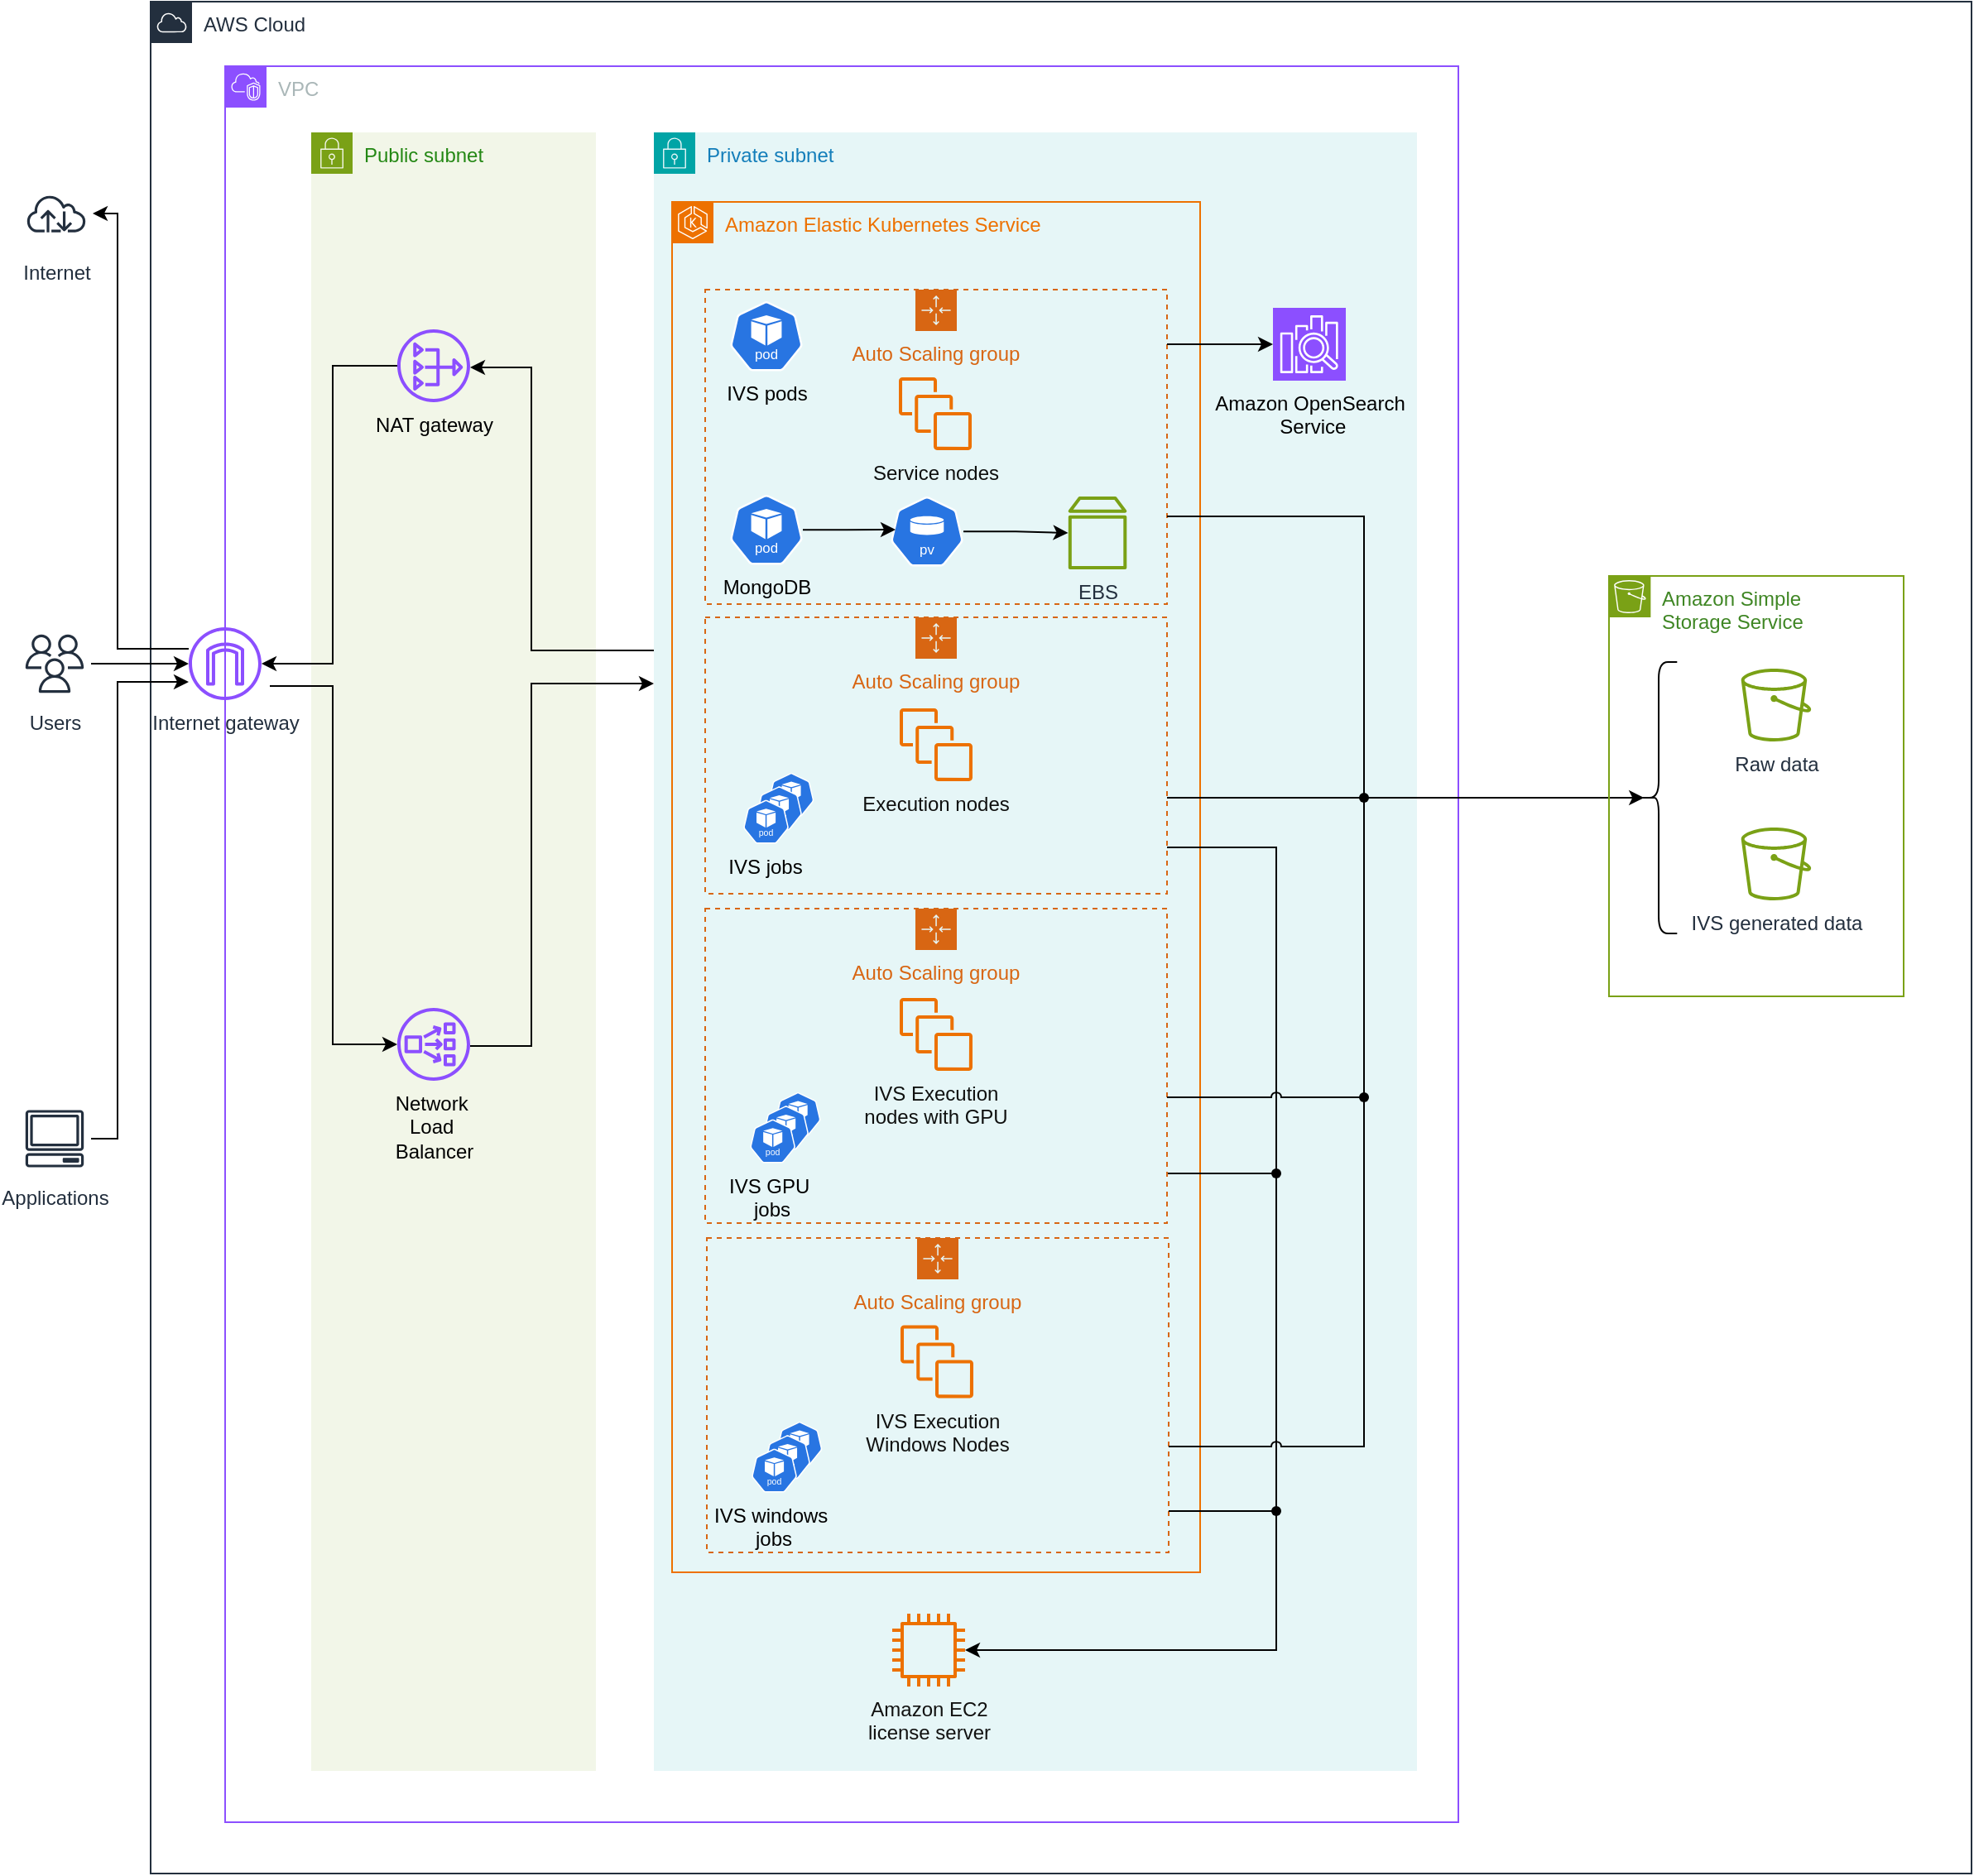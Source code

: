 <mxfile version="26.2.15" pages="3">
  <diagram name="IVS" id="EYbUcZRdx57BB3JJND7c">
    <mxGraphModel dx="2487" dy="835" grid="1" gridSize="10" guides="1" tooltips="1" connect="1" arrows="1" fold="1" page="1" pageScale="1" pageWidth="1075" pageHeight="875" math="0" shadow="0">
      <root>
        <mxCell id="l9XLigZhGvFiLYZseYT0-0" />
        <mxCell id="l9XLigZhGvFiLYZseYT0-1" parent="l9XLigZhGvFiLYZseYT0-0" />
        <mxCell id="l9XLigZhGvFiLYZseYT0-2" value="AWS Cloud" style="points=[[0,0],[0.25,0],[0.5,0],[0.75,0],[1,0],[1,0.25],[1,0.5],[1,0.75],[1,1],[0.75,1],[0.5,1],[0.25,1],[0,1],[0,0.75],[0,0.5],[0,0.25]];outlineConnect=0;gradientColor=none;html=1;whiteSpace=wrap;fontSize=12;fontStyle=0;container=1;pointerEvents=0;collapsible=0;recursiveResize=0;shape=mxgraph.aws4.group;grIcon=mxgraph.aws4.group_aws_cloud;strokeColor=#232F3E;fillColor=none;verticalAlign=top;align=left;spacingLeft=30;fontColor=#232F3E;dashed=0;" parent="l9XLigZhGvFiLYZseYT0-1" vertex="1">
          <mxGeometry x="-960" y="39" width="1100" height="1131" as="geometry" />
        </mxCell>
        <mxCell id="l9XLigZhGvFiLYZseYT0-3" value="VPC" style="points=[[0,0],[0.25,0],[0.5,0],[0.75,0],[1,0],[1,0.25],[1,0.5],[1,0.75],[1,1],[0.75,1],[0.5,1],[0.25,1],[0,1],[0,0.75],[0,0.5],[0,0.25]];outlineConnect=0;gradientColor=none;html=1;whiteSpace=wrap;fontSize=12;fontStyle=0;container=1;pointerEvents=0;collapsible=0;recursiveResize=0;shape=mxgraph.aws4.group;grIcon=mxgraph.aws4.group_vpc2;strokeColor=#8C4FFF;fillColor=none;verticalAlign=top;align=left;spacingLeft=30;fontColor=#AAB7B8;dashed=0;perimeterSpacing=0;" parent="l9XLigZhGvFiLYZseYT0-2" vertex="1">
          <mxGeometry x="45" y="39" width="745" height="1061" as="geometry" />
        </mxCell>
        <mxCell id="l9XLigZhGvFiLYZseYT0-4" value="Private subnet" style="points=[[0,0],[0.25,0],[0.5,0],[0.75,0],[1,0],[1,0.25],[1,0.5],[1,0.75],[1,1],[0.75,1],[0.5,1],[0.25,1],[0,1],[0,0.75],[0,0.5],[0,0.25]];outlineConnect=0;gradientColor=none;html=1;whiteSpace=wrap;fontSize=12;fontStyle=0;container=1;pointerEvents=0;collapsible=0;recursiveResize=0;shape=mxgraph.aws4.group;grIcon=mxgraph.aws4.group_security_group;grStroke=0;strokeColor=#00A4A6;fillColor=#E6F6F7;verticalAlign=top;align=left;spacingLeft=30;fontColor=#147EBA;dashed=0;" parent="l9XLigZhGvFiLYZseYT0-3" vertex="1">
          <mxGeometry x="259" y="40" width="461" height="990" as="geometry" />
        </mxCell>
        <mxCell id="l9XLigZhGvFiLYZseYT0-5" value="&lt;font style=&quot;color: light-dark(rgb(237, 113, 0), rgb(237, 237, 237));&quot;&gt;Amazon Elastic Kubernetes Service&lt;/font&gt;" style="fillColor=none;strokeColor=light-dark(#ed7100, #8494aa);verticalAlign=top;fontStyle=0;fontColor=#5A6C86;whiteSpace=wrap;html=1;pointerEvents=0;align=left;spacingLeft=30;fontFamily=Helvetica;fontSize=12;" parent="l9XLigZhGvFiLYZseYT0-4" vertex="1">
          <mxGeometry x="11" y="42" width="319" height="828" as="geometry" />
        </mxCell>
        <mxCell id="l9XLigZhGvFiLYZseYT0-6" value="" style="sketch=0;points=[[0,0,0],[0.25,0,0],[0.5,0,0],[0.75,0,0],[1,0,0],[0,1,0],[0.25,1,0],[0.5,1,0],[0.75,1,0],[1,1,0],[0,0.25,0],[0,0.5,0],[0,0.75,0],[1,0.25,0],[1,0.5,0],[1,0.75,0]];outlineConnect=0;fontColor=#232F3E;fillColor=#ED7100;strokeColor=#ffffff;dashed=0;verticalLabelPosition=bottom;verticalAlign=top;align=center;html=1;fontSize=12;fontStyle=0;aspect=fixed;shape=mxgraph.aws4.resourceIcon;resIcon=mxgraph.aws4.eks;" parent="l9XLigZhGvFiLYZseYT0-4" vertex="1">
          <mxGeometry x="11" y="42" width="25" height="25" as="geometry" />
        </mxCell>
        <mxCell id="l9XLigZhGvFiLYZseYT0-8" value="Auto Scaling group" style="points=[[0,0],[0.25,0],[0.5,0],[0.75,0],[1,0],[1,0.25],[1,0.5],[1,0.75],[1,1],[0.75,1],[0.5,1],[0.25,1],[0,1],[0,0.75],[0,0.5],[0,0.25]];outlineConnect=0;gradientColor=none;html=1;whiteSpace=wrap;fontSize=12;fontStyle=0;container=1;pointerEvents=0;collapsible=0;recursiveResize=0;shape=mxgraph.aws4.groupCenter;grIcon=mxgraph.aws4.group_auto_scaling_group;grStroke=1;strokeColor=#D86613;fillColor=none;verticalAlign=top;align=center;fontColor=#D86613;dashed=1;spacingTop=25;" parent="l9XLigZhGvFiLYZseYT0-4" vertex="1">
          <mxGeometry x="31" y="293" width="279" height="167" as="geometry" />
        </mxCell>
        <mxCell id="HGuW6QrCiLZetSDcsrd_-10" value="" style="group" parent="l9XLigZhGvFiLYZseYT0-8" vertex="1" connectable="0">
          <mxGeometry x="23.0" y="94" width="44" height="44" as="geometry" />
        </mxCell>
        <mxCell id="HGuW6QrCiLZetSDcsrd_-11" value="" style="aspect=fixed;sketch=0;html=1;dashed=0;whitespace=wrap;verticalLabelPosition=bottom;verticalAlign=top;fillColor=#2875E2;strokeColor=#ffffff;points=[[0.005,0.63,0],[0.1,0.2,0],[0.9,0.2,0],[0.5,0,0],[0.995,0.63,0],[0.72,0.99,0],[0.5,1,0],[0.28,0.99,0]];shape=mxgraph.kubernetes.icon2;kubernetesLabel=1;prIcon=pod;container=0;" parent="HGuW6QrCiLZetSDcsrd_-10" vertex="1">
          <mxGeometry x="15.237" width="27.559" height="26.457" as="geometry" />
        </mxCell>
        <mxCell id="HGuW6QrCiLZetSDcsrd_-12" value="" style="aspect=fixed;sketch=0;html=1;dashed=0;whitespace=wrap;verticalLabelPosition=bottom;verticalAlign=top;fillColor=#2875E2;strokeColor=#ffffff;points=[[0.005,0.63,0],[0.1,0.2,0],[0.9,0.2,0],[0.5,0,0],[0.995,0.63,0],[0.72,0.99,0],[0.5,1,0],[0.28,0.99,0]];shape=mxgraph.kubernetes.icon2;kubernetesLabel=1;prIcon=pod;container=0;align=center;" parent="HGuW6QrCiLZetSDcsrd_-10" vertex="1">
          <mxGeometry x="7.987" y="8.17" width="27.559" height="26.457" as="geometry" />
        </mxCell>
        <mxCell id="HGuW6QrCiLZetSDcsrd_-13" value="IVS jobs" style="aspect=fixed;sketch=0;html=1;dashed=0;whitespace=wrap;verticalLabelPosition=bottom;verticalAlign=top;fillColor=#2875E2;strokeColor=#ffffff;points=[[0.005,0.63,0],[0.1,0.2,0],[0.9,0.2,0],[0.5,0,0],[0.995,0.63,0],[0.72,0.99,0],[0.5,1,0],[0.28,0.99,0]];shape=mxgraph.kubernetes.icon2;kubernetesLabel=1;prIcon=pod;container=0;align=center;spacingLeft=-1;" parent="HGuW6QrCiLZetSDcsrd_-10" vertex="1">
          <mxGeometry y="16.341" width="27.559" height="26.457" as="geometry" />
        </mxCell>
        <mxCell id="l9XLigZhGvFiLYZseYT0-10" value="&lt;span style=&quot;color: rgb(15, 16, 15);&quot;&gt;Execution nodes&lt;/span&gt;" style="sketch=0;outlineConnect=0;fontColor=#232F3E;gradientColor=none;fillColor=#ED7100;strokeColor=none;dashed=0;verticalLabelPosition=bottom;verticalAlign=top;align=center;html=1;fontSize=12;fontStyle=0;aspect=fixed;pointerEvents=1;shape=mxgraph.aws4.instances;spacingLeft=0;fontFamily=Helvetica;" parent="l9XLigZhGvFiLYZseYT0-4" vertex="1">
          <mxGeometry x="148.497" y="347.964" width="44" height="44" as="geometry" />
        </mxCell>
        <mxCell id="l9XLigZhGvFiLYZseYT0-14" value="Auto Scaling group" style="points=[[0,0],[0.25,0],[0.5,0],[0.75,0],[1,0],[1,0.25],[1,0.5],[1,0.75],[1,1],[0.75,1],[0.5,1],[0.25,1],[0,1],[0,0.75],[0,0.5],[0,0.25]];outlineConnect=0;gradientColor=none;html=1;whiteSpace=wrap;fontSize=12;fontStyle=0;container=1;pointerEvents=0;collapsible=0;recursiveResize=0;shape=mxgraph.aws4.groupCenter;grIcon=mxgraph.aws4.group_auto_scaling_group;grStroke=1;strokeColor=#D86613;fillColor=none;verticalAlign=top;align=center;fontColor=#D86613;dashed=1;spacingTop=25;" parent="l9XLigZhGvFiLYZseYT0-4" vertex="1">
          <mxGeometry x="32" y="668" width="279" height="190" as="geometry" />
        </mxCell>
        <mxCell id="l9XLigZhGvFiLYZseYT0-16" value="&lt;span style=&quot;color: rgb(15, 16, 15);&quot;&gt;IVS Execution&lt;/span&gt;&lt;br style=&quot;color: rgb(15, 16, 15);&quot;&gt;&lt;div style=&quot;color: rgb(15, 16, 15);&quot;&gt;Windows Nodes&lt;/div&gt;" style="sketch=0;outlineConnect=0;fontColor=#232F3E;gradientColor=none;fillColor=#ED7100;strokeColor=none;dashed=0;verticalLabelPosition=bottom;verticalAlign=top;align=center;html=1;fontSize=12;fontStyle=0;aspect=fixed;pointerEvents=1;shape=mxgraph.aws4.instances;spacingLeft=0;fontFamily=Helvetica;" parent="l9XLigZhGvFiLYZseYT0-4" vertex="1">
          <mxGeometry x="149.007" y="720.739" width="44" height="44" as="geometry" />
        </mxCell>
        <mxCell id="l9XLigZhGvFiLYZseYT0-25" value="&lt;span style=&quot;color: rgb(0, 0, 0);&quot;&gt;Amazon OpenSearch&lt;/span&gt;&lt;div style=&quot;color: rgb(0, 0, 0);&quot;&gt;&amp;nbsp;Service&lt;/div&gt;" style="sketch=0;points=[[0,0,0],[0.25,0,0],[0.5,0,0],[0.75,0,0],[1,0,0],[0,1,0],[0.25,1,0],[0.5,1,0],[0.75,1,0],[1,1,0],[0,0.25,0],[0,0.5,0],[0,0.75,0],[1,0.25,0],[1,0.5,0],[1,0.75,0]];outlineConnect=0;fontColor=#232F3E;fillColor=#8C4FFF;strokeColor=#ffffff;dashed=0;verticalLabelPosition=bottom;verticalAlign=top;align=center;html=1;fontSize=12;fontStyle=0;aspect=fixed;shape=mxgraph.aws4.resourceIcon;resIcon=mxgraph.aws4.elasticsearch_service;" parent="l9XLigZhGvFiLYZseYT0-4" vertex="1">
          <mxGeometry x="374" y="106" width="44" height="44" as="geometry" />
        </mxCell>
        <mxCell id="y16jzAUm5-hm42ElmE60-0" value="" style="shape=waypoint;sketch=0;fillStyle=solid;size=6;pointerEvents=1;points=[];fillColor=none;resizable=0;rotatable=0;perimeter=centerPerimeter;snapToPoint=1;" parent="l9XLigZhGvFiLYZseYT0-4" vertex="1">
          <mxGeometry x="419" y="391.96" width="20" height="20" as="geometry" />
        </mxCell>
        <mxCell id="RSv3EnYpzeT-i0L5lUCw-4" style="edgeStyle=orthogonalEdgeStyle;rounded=0;orthogonalLoop=1;jettySize=auto;html=1;endArrow=none;startFill=0;" parent="l9XLigZhGvFiLYZseYT0-4" source="gmMHNmvnq8OPeZCkZdVO-0" edge="1">
          <mxGeometry relative="1" as="geometry">
            <mxPoint x="429" y="402" as="targetPoint" />
          </mxGeometry>
        </mxCell>
        <mxCell id="gmMHNmvnq8OPeZCkZdVO-0" value="" style="shape=waypoint;sketch=0;fillStyle=solid;size=6;pointerEvents=1;points=[];fillColor=none;resizable=0;rotatable=0;perimeter=centerPerimeter;snapToPoint=1;" parent="l9XLigZhGvFiLYZseYT0-4" vertex="1">
          <mxGeometry x="419" y="573" width="20" height="20" as="geometry" />
        </mxCell>
        <mxCell id="aUnB3NTOhcCRrI5JUEMF-7" style="edgeStyle=orthogonalEdgeStyle;rounded=0;orthogonalLoop=1;jettySize=auto;html=1;endArrow=none;startFill=0;" parent="l9XLigZhGvFiLYZseYT0-4" source="aUnB3NTOhcCRrI5JUEMF-3" target="aUnB3NTOhcCRrI5JUEMF-6" edge="1">
          <mxGeometry relative="1" as="geometry" />
        </mxCell>
        <mxCell id="aUnB3NTOhcCRrI5JUEMF-3" value="" style="shape=waypoint;sketch=0;fillStyle=solid;size=6;pointerEvents=1;points=[];fillColor=none;resizable=0;rotatable=0;perimeter=centerPerimeter;snapToPoint=1;" parent="l9XLigZhGvFiLYZseYT0-4" vertex="1">
          <mxGeometry x="366" y="619" width="20" height="20" as="geometry" />
        </mxCell>
        <mxCell id="_OBozWeqTQxofnF216IY-2" style="edgeStyle=orthogonalEdgeStyle;rounded=0;orthogonalLoop=1;jettySize=auto;html=1;" edge="1" parent="l9XLigZhGvFiLYZseYT0-4" source="aUnB3NTOhcCRrI5JUEMF-6" target="NLEy2tpWpYV-50NqyCQJ-0">
          <mxGeometry relative="1" as="geometry">
            <Array as="points">
              <mxPoint x="376" y="917" />
            </Array>
          </mxGeometry>
        </mxCell>
        <mxCell id="aUnB3NTOhcCRrI5JUEMF-6" value="" style="shape=waypoint;sketch=0;fillStyle=solid;size=6;pointerEvents=1;points=[];fillColor=none;resizable=0;rotatable=0;perimeter=centerPerimeter;snapToPoint=1;" parent="l9XLigZhGvFiLYZseYT0-4" vertex="1">
          <mxGeometry x="366" y="823" width="20" height="20" as="geometry" />
        </mxCell>
        <mxCell id="aUnB3NTOhcCRrI5JUEMF-8" style="edgeStyle=orthogonalEdgeStyle;rounded=0;orthogonalLoop=1;jettySize=auto;html=1;entryX=0.325;entryY=0.45;entryDx=0;entryDy=0;entryPerimeter=0;endArrow=none;startFill=0;" parent="l9XLigZhGvFiLYZseYT0-4" source="l9XLigZhGvFiLYZseYT0-14" target="aUnB3NTOhcCRrI5JUEMF-6" edge="1">
          <mxGeometry relative="1" as="geometry">
            <Array as="points">
              <mxPoint x="326" y="833" />
              <mxPoint x="326" y="833" />
            </Array>
          </mxGeometry>
        </mxCell>
        <mxCell id="RSv3EnYpzeT-i0L5lUCw-12" style="edgeStyle=orthogonalEdgeStyle;rounded=0;orthogonalLoop=1;jettySize=auto;html=1;entryX=0.45;entryY=0.95;entryDx=0;entryDy=0;entryPerimeter=0;endArrow=none;startFill=0;jumpStyle=arc;" parent="l9XLigZhGvFiLYZseYT0-4" source="l9XLigZhGvFiLYZseYT0-14" target="gmMHNmvnq8OPeZCkZdVO-0" edge="1">
          <mxGeometry relative="1" as="geometry">
            <mxPoint x="429" y="794" as="targetPoint" />
            <Array as="points">
              <mxPoint x="429" y="794" />
            </Array>
          </mxGeometry>
        </mxCell>
        <mxCell id="aUnB3NTOhcCRrI5JUEMF-11" style="edgeStyle=orthogonalEdgeStyle;rounded=0;orthogonalLoop=1;jettySize=auto;html=1;entryX=0.05;entryY=0.602;entryDx=0;entryDy=0;entryPerimeter=0;jumpStyle=arc;endArrow=none;startFill=0;" parent="l9XLigZhGvFiLYZseYT0-4" source="l9XLigZhGvFiLYZseYT0-8" target="y16jzAUm5-hm42ElmE60-0" edge="1">
          <mxGeometry relative="1" as="geometry">
            <Array as="points">
              <mxPoint x="336" y="402" />
              <mxPoint x="336" y="402" />
            </Array>
          </mxGeometry>
        </mxCell>
        <mxCell id="aUnB3NTOhcCRrI5JUEMF-13" style="edgeStyle=orthogonalEdgeStyle;rounded=0;orthogonalLoop=1;jettySize=auto;html=1;entryX=0.95;entryY=0.25;entryDx=0;entryDy=0;entryPerimeter=0;endArrow=none;startFill=0;" parent="l9XLigZhGvFiLYZseYT0-4" source="l9XLigZhGvFiLYZseYT0-8" target="aUnB3NTOhcCRrI5JUEMF-3" edge="1">
          <mxGeometry relative="1" as="geometry">
            <Array as="points">
              <mxPoint x="376" y="432" />
            </Array>
          </mxGeometry>
        </mxCell>
        <mxCell id="NLEy2tpWpYV-50NqyCQJ-0" value="&lt;span style=&quot;color: rgb(18, 18, 17);&quot;&gt;Amazon EC2&lt;/span&gt;&lt;div style=&quot;color: rgb(18, 18, 17);&quot;&gt;license server&lt;/div&gt;" style="sketch=0;outlineConnect=0;fontColor=#232F3E;gradientColor=none;fillColor=#ED7100;strokeColor=none;dashed=0;verticalLabelPosition=bottom;verticalAlign=top;align=center;html=1;fontSize=12;fontStyle=0;aspect=fixed;pointerEvents=1;shape=mxgraph.aws4.instance2;spacingLeft=0;fontFamily=Helvetica;container=0;" parent="l9XLigZhGvFiLYZseYT0-4" vertex="1">
          <mxGeometry x="144.002" y="894.999" width="44" height="44" as="geometry" />
        </mxCell>
        <mxCell id="NLEy2tpWpYV-50NqyCQJ-1" value="&lt;span style=&quot;color: rgb(15, 16, 15);&quot;&gt;IVS Execution&lt;/span&gt;&lt;div&gt;&lt;span style=&quot;color: rgb(15, 16, 15); background-color: transparent;&quot;&gt;nodes with GPU&lt;/span&gt;&lt;/div&gt;" style="sketch=0;outlineConnect=0;fontColor=#232F3E;gradientColor=none;fillColor=#ED7100;strokeColor=none;dashed=0;verticalLabelPosition=bottom;verticalAlign=top;align=center;html=1;fontSize=12;fontStyle=0;aspect=fixed;pointerEvents=1;shape=mxgraph.aws4.instances;spacingLeft=0;fontFamily=Helvetica;" parent="l9XLigZhGvFiLYZseYT0-4" vertex="1">
          <mxGeometry x="148.497" y="522.999" width="44" height="44" as="geometry" />
        </mxCell>
        <mxCell id="HGuW6QrCiLZetSDcsrd_-14" value="" style="group" parent="l9XLigZhGvFiLYZseYT0-4" vertex="1" connectable="0">
          <mxGeometry x="59" y="779" width="44" height="44" as="geometry" />
        </mxCell>
        <mxCell id="HGuW6QrCiLZetSDcsrd_-15" value="" style="aspect=fixed;sketch=0;html=1;dashed=0;whitespace=wrap;verticalLabelPosition=bottom;verticalAlign=top;fillColor=#2875E2;strokeColor=#ffffff;points=[[0.005,0.63,0],[0.1,0.2,0],[0.9,0.2,0],[0.5,0,0],[0.995,0.63,0],[0.72,0.99,0],[0.5,1,0],[0.28,0.99,0]];shape=mxgraph.kubernetes.icon2;kubernetesLabel=1;prIcon=pod;container=0;" parent="HGuW6QrCiLZetSDcsrd_-14" vertex="1">
          <mxGeometry x="15.237" width="27.559" height="26.457" as="geometry" />
        </mxCell>
        <mxCell id="HGuW6QrCiLZetSDcsrd_-16" value="" style="aspect=fixed;sketch=0;html=1;dashed=0;whitespace=wrap;verticalLabelPosition=bottom;verticalAlign=top;fillColor=#2875E2;strokeColor=#ffffff;points=[[0.005,0.63,0],[0.1,0.2,0],[0.9,0.2,0],[0.5,0,0],[0.995,0.63,0],[0.72,0.99,0],[0.5,1,0],[0.28,0.99,0]];shape=mxgraph.kubernetes.icon2;kubernetesLabel=1;prIcon=pod;container=0;align=center;" parent="HGuW6QrCiLZetSDcsrd_-14" vertex="1">
          <mxGeometry x="7.987" y="8.17" width="27.559" height="26.457" as="geometry" />
        </mxCell>
        <mxCell id="HGuW6QrCiLZetSDcsrd_-17" value="IVS windows&amp;nbsp;&lt;div&gt;jobs&lt;/div&gt;" style="aspect=fixed;sketch=0;html=1;dashed=0;whitespace=wrap;verticalLabelPosition=bottom;verticalAlign=top;fillColor=#2875E2;strokeColor=#ffffff;points=[[0.005,0.63,0],[0.1,0.2,0],[0.9,0.2,0],[0.5,0,0],[0.995,0.63,0],[0.72,0.99,0],[0.5,1,0],[0.28,0.99,0]];shape=mxgraph.kubernetes.icon2;kubernetesLabel=1;prIcon=pod;container=0;align=center;spacingLeft=-1;" parent="HGuW6QrCiLZetSDcsrd_-14" vertex="1">
          <mxGeometry y="16.341" width="27.559" height="26.457" as="geometry" />
        </mxCell>
        <mxCell id="l9XLigZhGvFiLYZseYT0-28" value="Public subnet" style="points=[[0,0],[0.25,0],[0.5,0],[0.75,0],[1,0],[1,0.25],[1,0.5],[1,0.75],[1,1],[0.75,1],[0.5,1],[0.25,1],[0,1],[0,0.75],[0,0.5],[0,0.25]];outlineConnect=0;gradientColor=none;html=1;whiteSpace=wrap;fontSize=12;fontStyle=0;container=1;pointerEvents=0;collapsible=0;recursiveResize=0;shape=mxgraph.aws4.group;grIcon=mxgraph.aws4.group_security_group;grStroke=0;strokeColor=#7AA116;fillColor=#F2F6E8;verticalAlign=top;align=left;spacingLeft=30;fontColor=#248814;dashed=0;" parent="l9XLigZhGvFiLYZseYT0-3" vertex="1">
          <mxGeometry x="52" y="40" width="172" height="990" as="geometry" />
        </mxCell>
        <mxCell id="l9XLigZhGvFiLYZseYT0-29" value="&lt;span style=&quot;color: rgb(0, 0, 0);&quot;&gt;NAT gateway&lt;/span&gt;" style="sketch=0;outlineConnect=0;fontColor=#232F3E;gradientColor=none;fillColor=#8C4FFF;strokeColor=none;dashed=0;verticalLabelPosition=bottom;verticalAlign=top;align=center;html=1;fontSize=12;fontStyle=0;aspect=fixed;pointerEvents=1;shape=mxgraph.aws4.nat_gateway;" parent="l9XLigZhGvFiLYZseYT0-28" vertex="1">
          <mxGeometry x="52" y="119" width="44" height="44" as="geometry" />
        </mxCell>
        <mxCell id="l9XLigZhGvFiLYZseYT0-30" value="&lt;div style=&quot;color: rgb(0, 0, 0);&quot;&gt;&lt;span style=&quot;background-color: transparent; color: light-dark(rgb(0, 0, 0), rgb(255, 255, 255));&quot;&gt;Network&amp;nbsp;&lt;/span&gt;&lt;/div&gt;&lt;div style=&quot;color: rgb(0, 0, 0);&quot;&gt;Load&amp;nbsp;&lt;/div&gt;&lt;div style=&quot;color: rgb(0, 0, 0);&quot;&gt;Balancer&lt;/div&gt;" style="sketch=0;outlineConnect=0;fontColor=#232F3E;gradientColor=none;fillColor=#8C4FFF;strokeColor=none;dashed=0;verticalLabelPosition=bottom;verticalAlign=top;align=center;html=1;fontSize=12;fontStyle=0;aspect=fixed;pointerEvents=1;shape=mxgraph.aws4.network_load_balancer;" parent="l9XLigZhGvFiLYZseYT0-28" vertex="1">
          <mxGeometry x="52" y="529" width="44" height="44" as="geometry" />
        </mxCell>
        <mxCell id="l9XLigZhGvFiLYZseYT0-31" style="edgeStyle=orthogonalEdgeStyle;rounded=0;orthogonalLoop=1;jettySize=auto;html=1;fontFamily=Helvetica;fontSize=12;fontColor=#3F8624;fontStyle=0;" parent="l9XLigZhGvFiLYZseYT0-3" source="l9XLigZhGvFiLYZseYT0-4" target="l9XLigZhGvFiLYZseYT0-29" edge="1">
          <mxGeometry relative="1" as="geometry">
            <Array as="points">
              <mxPoint x="185" y="353" />
              <mxPoint x="185" y="182" />
            </Array>
          </mxGeometry>
        </mxCell>
        <mxCell id="l9XLigZhGvFiLYZseYT0-32" style="edgeStyle=orthogonalEdgeStyle;rounded=0;orthogonalLoop=1;jettySize=auto;html=1;" parent="l9XLigZhGvFiLYZseYT0-3" edge="1">
          <mxGeometry relative="1" as="geometry">
            <mxPoint x="27" y="374.5" as="sourcePoint" />
            <mxPoint x="104" y="591" as="targetPoint" />
            <Array as="points">
              <mxPoint x="65" y="375" />
              <mxPoint x="65" y="591" />
            </Array>
          </mxGeometry>
        </mxCell>
        <mxCell id="l9XLigZhGvFiLYZseYT0-34" style="edgeStyle=orthogonalEdgeStyle;rounded=0;orthogonalLoop=1;jettySize=auto;html=1;" parent="l9XLigZhGvFiLYZseYT0-3" source="l9XLigZhGvFiLYZseYT0-30" target="l9XLigZhGvFiLYZseYT0-4" edge="1">
          <mxGeometry relative="1" as="geometry">
            <mxPoint x="255" y="372" as="targetPoint" />
            <Array as="points">
              <mxPoint x="185" y="592" />
              <mxPoint x="185" y="373" />
            </Array>
          </mxGeometry>
        </mxCell>
        <mxCell id="l9XLigZhGvFiLYZseYT0-37" value="" style="sketch=0;points=[[0,0,0],[0.25,0,0],[0.5,0,0],[0.75,0,0],[1,0,0],[0,1,0],[0.25,1,0],[0.5,1,0],[0.75,1,0],[1,1,0],[0,0.25,0],[0,0.5,0],[0,0.75,0],[1,0.25,0],[1,0.5,0],[1,0.75,0]];outlineConnect=0;fontColor=#232F3E;fillColor=#7AA116;strokeColor=#ffffff;dashed=0;verticalLabelPosition=bottom;verticalAlign=top;align=center;html=1;fontSize=12;fontStyle=0;aspect=fixed;shape=mxgraph.aws4.resourceIcon;resIcon=mxgraph.aws4.s3;container=0;" parent="l9XLigZhGvFiLYZseYT0-2" vertex="1">
          <mxGeometry x="881.187" y="347" width="25" height="25" as="geometry" />
        </mxCell>
        <mxCell id="l9XLigZhGvFiLYZseYT0-41" value="" style="shape=curlyBracket;whiteSpace=wrap;html=1;rounded=1;labelPosition=left;verticalLabelPosition=middle;align=right;verticalAlign=middle;" parent="l9XLigZhGvFiLYZseYT0-2" vertex="1">
          <mxGeometry x="899.9" y="399" width="22.25" height="164" as="geometry" />
        </mxCell>
        <mxCell id="RSv3EnYpzeT-i0L5lUCw-7" style="edgeStyle=orthogonalEdgeStyle;rounded=0;orthogonalLoop=1;jettySize=auto;html=1;entryX=0.1;entryY=0.5;entryDx=0;entryDy=0;entryPerimeter=0;" parent="l9XLigZhGvFiLYZseYT0-2" source="y16jzAUm5-hm42ElmE60-0" target="l9XLigZhGvFiLYZseYT0-41" edge="1">
          <mxGeometry relative="1" as="geometry" />
        </mxCell>
        <mxCell id="TIGGjO2J0_Z--4Da9DSR-2" value="Raw data" style="sketch=0;outlineConnect=0;fontColor=#232F3E;gradientColor=none;fillColor=#7AA116;strokeColor=none;dashed=0;verticalLabelPosition=bottom;verticalAlign=top;align=center;html=1;fontSize=12;fontStyle=0;aspect=fixed;pointerEvents=1;shape=mxgraph.aws4.bucket;" parent="l9XLigZhGvFiLYZseYT0-2" vertex="1">
          <mxGeometry x="960" y="403" width="44" height="44" as="geometry" />
        </mxCell>
        <mxCell id="l9XLigZhGvFiLYZseYT0-45" value="Internet" style="sketch=0;outlineConnect=0;fontColor=#232F3E;gradientColor=none;strokeColor=#232F3E;fillColor=#ffffff;dashed=0;verticalLabelPosition=bottom;verticalAlign=top;align=center;html=1;fontSize=12;fontStyle=0;aspect=fixed;shape=mxgraph.aws4.resourceIcon;resIcon=mxgraph.aws4.internet;" parent="l9XLigZhGvFiLYZseYT0-1" vertex="1">
          <mxGeometry x="-1039" y="145" width="44" height="44" as="geometry" />
        </mxCell>
        <mxCell id="aFnLyspQtkMldesR3SZA-2" style="edgeStyle=orthogonalEdgeStyle;rounded=0;orthogonalLoop=1;jettySize=auto;html=1;" parent="l9XLigZhGvFiLYZseYT0-1" source="l9XLigZhGvFiLYZseYT0-47" target="aFnLyspQtkMldesR3SZA-0" edge="1">
          <mxGeometry relative="1" as="geometry" />
        </mxCell>
        <mxCell id="l9XLigZhGvFiLYZseYT0-47" value="Users" style="sketch=0;outlineConnect=0;fontColor=#232F3E;gradientColor=none;strokeColor=#232F3E;fillColor=#ffffff;dashed=0;verticalLabelPosition=bottom;verticalAlign=top;align=center;html=1;fontSize=12;fontStyle=0;aspect=fixed;shape=mxgraph.aws4.resourceIcon;resIcon=mxgraph.aws4.users;" parent="l9XLigZhGvFiLYZseYT0-1" vertex="1">
          <mxGeometry x="-1040" y="417" width="44" height="44" as="geometry" />
        </mxCell>
        <mxCell id="aFnLyspQtkMldesR3SZA-5" style="edgeStyle=orthogonalEdgeStyle;rounded=0;orthogonalLoop=1;jettySize=auto;html=1;" parent="l9XLigZhGvFiLYZseYT0-1" source="l9XLigZhGvFiLYZseYT0-49" target="aFnLyspQtkMldesR3SZA-0" edge="1">
          <mxGeometry relative="1" as="geometry">
            <Array as="points">
              <mxPoint x="-980" y="726" />
              <mxPoint x="-980" y="450" />
            </Array>
          </mxGeometry>
        </mxCell>
        <mxCell id="l9XLigZhGvFiLYZseYT0-49" value="Applications" style="sketch=0;outlineConnect=0;fontColor=#232F3E;gradientColor=none;strokeColor=#232F3E;fillColor=#ffffff;dashed=0;verticalLabelPosition=bottom;verticalAlign=top;align=center;html=1;fontSize=12;fontStyle=0;aspect=fixed;shape=mxgraph.aws4.resourceIcon;resIcon=mxgraph.aws4.client;" parent="l9XLigZhGvFiLYZseYT0-1" vertex="1">
          <mxGeometry x="-1040" y="704" width="44" height="44" as="geometry" />
        </mxCell>
        <mxCell id="l9XLigZhGvFiLYZseYT0-50" value="&lt;span&gt;&lt;/span&gt;" style="text;whiteSpace=wrap;html=1;" parent="l9XLigZhGvFiLYZseYT0-1" vertex="1">
          <mxGeometry x="-210" y="520" width="30" height="20" as="geometry" />
        </mxCell>
        <mxCell id="l9XLigZhGvFiLYZseYT0-51" value="&lt;span&gt;&lt;/span&gt;" style="text;whiteSpace=wrap;html=1;" parent="l9XLigZhGvFiLYZseYT0-1" vertex="1">
          <mxGeometry x="-220" y="505" width="30" height="20" as="geometry" />
        </mxCell>
        <mxCell id="l9XLigZhGvFiLYZseYT0-52" value="" style="group" parent="l9XLigZhGvFiLYZseYT0-1" vertex="1" connectable="0">
          <mxGeometry x="-625" y="213" width="279" height="198" as="geometry" />
        </mxCell>
        <mxCell id="l9XLigZhGvFiLYZseYT0-53" value="Auto Scaling group" style="points=[[0,0],[0.25,0],[0.5,0],[0.75,0],[1,0],[1,0.25],[1,0.5],[1,0.75],[1,1],[0.75,1],[0.5,1],[0.25,1],[0,1],[0,0.75],[0,0.5],[0,0.25]];outlineConnect=0;gradientColor=none;html=1;whiteSpace=wrap;fontSize=12;fontStyle=0;container=0;pointerEvents=0;collapsible=0;recursiveResize=0;shape=mxgraph.aws4.groupCenter;grIcon=mxgraph.aws4.group_auto_scaling_group;grStroke=1;strokeColor=#D86613;fillColor=none;verticalAlign=top;align=center;fontColor=#D86613;dashed=1;spacingTop=25;" parent="l9XLigZhGvFiLYZseYT0-52" vertex="1">
          <mxGeometry width="279" height="190" as="geometry" />
        </mxCell>
        <mxCell id="l9XLigZhGvFiLYZseYT0-54" value="&lt;span style=&quot;color: rgb(15, 16, 15);&quot;&gt;Service nodes&lt;/span&gt;" style="sketch=0;outlineConnect=0;fontColor=#232F3E;gradientColor=none;fillColor=#ED7100;strokeColor=none;dashed=0;verticalLabelPosition=bottom;verticalAlign=top;align=center;html=1;fontSize=12;fontStyle=0;aspect=fixed;pointerEvents=1;shape=mxgraph.aws4.instances;spacingLeft=0;fontFamily=Helvetica;" parent="l9XLigZhGvFiLYZseYT0-52" vertex="1">
          <mxGeometry x="117.007" y="52.999" width="44" height="44" as="geometry" />
        </mxCell>
        <mxCell id="l9XLigZhGvFiLYZseYT0-56" value="MongoDB" style="aspect=fixed;sketch=0;html=1;dashed=0;whitespace=wrap;verticalLabelPosition=bottom;verticalAlign=top;fillColor=#2875E2;strokeColor=#ffffff;points=[[0.005,0.63,0],[0.1,0.2,0],[0.9,0.2,0],[0.5,0,0],[0.995,0.63,0],[0.72,0.99,0],[0.5,1,0],[0.28,0.99,0]];shape=mxgraph.kubernetes.icon2;kubernetesLabel=1;prIcon=pod" parent="l9XLigZhGvFiLYZseYT0-52" vertex="1">
          <mxGeometry x="14.999" y="123.994" width="44" height="42.24" as="geometry" />
        </mxCell>
        <mxCell id="l9XLigZhGvFiLYZseYT0-57" value="IVS pods" style="aspect=fixed;sketch=0;html=1;dashed=0;whitespace=wrap;verticalLabelPosition=bottom;verticalAlign=top;fillColor=#2875E2;strokeColor=#ffffff;points=[[0.005,0.63,0],[0.1,0.2,0],[0.9,0.2,0],[0.5,0,0],[0.995,0.63,0],[0.72,0.99,0],[0.5,1,0],[0.28,0.99,0]];shape=mxgraph.kubernetes.icon2;kubernetesLabel=1;prIcon=pod" parent="l9XLigZhGvFiLYZseYT0-52" vertex="1">
          <mxGeometry x="14.999" y="7.004" width="44" height="42.24" as="geometry" />
        </mxCell>
        <mxCell id="HGuW6QrCiLZetSDcsrd_-20" style="edgeStyle=orthogonalEdgeStyle;rounded=0;orthogonalLoop=1;jettySize=auto;html=1;" parent="l9XLigZhGvFiLYZseYT0-52" source="xP02BMORv4velSNKyZqY-1" target="xP02BMORv4velSNKyZqY-2" edge="1">
          <mxGeometry relative="1" as="geometry" />
        </mxCell>
        <mxCell id="xP02BMORv4velSNKyZqY-1" value="" style="aspect=fixed;sketch=0;html=1;dashed=0;whitespace=wrap;verticalLabelPosition=bottom;verticalAlign=top;fillColor=#2875E2;strokeColor=#ffffff;points=[[0.005,0.63,0],[0.1,0.2,0],[0.9,0.2,0],[0.5,0,0],[0.995,0.63,0],[0.72,0.99,0],[0.5,1,0],[0.28,0.99,0]];shape=mxgraph.kubernetes.icon2;kubernetesLabel=1;prIcon=pv" parent="l9XLigZhGvFiLYZseYT0-52" vertex="1">
          <mxGeometry x="112.01" y="124.99" width="44" height="42.24" as="geometry" />
        </mxCell>
        <mxCell id="xP02BMORv4velSNKyZqY-2" value="EBS" style="sketch=0;outlineConnect=0;fontColor=#232F3E;gradientColor=none;fillColor=#7AA116;strokeColor=none;dashed=0;verticalLabelPosition=bottom;verticalAlign=top;align=center;html=1;fontSize=12;fontStyle=0;aspect=fixed;pointerEvents=1;shape=mxgraph.aws4.volume;" parent="l9XLigZhGvFiLYZseYT0-52" vertex="1">
          <mxGeometry x="215.0" y="124.99" width="44" height="44" as="geometry" />
        </mxCell>
        <mxCell id="iaKq5SUXEYKLf8pWRyTr-0" style="edgeStyle=orthogonalEdgeStyle;rounded=0;orthogonalLoop=1;jettySize=auto;html=1;entryX=0.068;entryY=0.474;entryDx=0;entryDy=0;entryPerimeter=0;" parent="l9XLigZhGvFiLYZseYT0-52" source="l9XLigZhGvFiLYZseYT0-56" target="xP02BMORv4velSNKyZqY-1" edge="1">
          <mxGeometry relative="1" as="geometry" />
        </mxCell>
        <mxCell id="aUnB3NTOhcCRrI5JUEMF-5" style="edgeStyle=orthogonalEdgeStyle;rounded=0;orthogonalLoop=1;jettySize=auto;html=1;endArrow=none;startFill=0;" parent="l9XLigZhGvFiLYZseYT0-1" source="l9XLigZhGvFiLYZseYT0-64" target="aUnB3NTOhcCRrI5JUEMF-3" edge="1">
          <mxGeometry relative="1" as="geometry">
            <Array as="points">
              <mxPoint x="-330" y="747" />
              <mxPoint x="-330" y="747" />
            </Array>
          </mxGeometry>
        </mxCell>
        <mxCell id="l9XLigZhGvFiLYZseYT0-64" value="Auto Scaling group" style="points=[[0,0],[0.25,0],[0.5,0],[0.75,0],[1,0],[1,0.25],[1,0.5],[1,0.75],[1,1],[0.75,1],[0.5,1],[0.25,1],[0,1],[0,0.75],[0,0.5],[0,0.25]];outlineConnect=0;gradientColor=none;html=1;whiteSpace=wrap;fontSize=12;fontStyle=0;container=1;pointerEvents=0;collapsible=0;recursiveResize=0;shape=mxgraph.aws4.groupCenter;grIcon=mxgraph.aws4.group_auto_scaling_group;grStroke=1;strokeColor=#D86613;fillColor=none;verticalAlign=top;align=center;fontColor=#D86613;dashed=1;spacingTop=25;" parent="l9XLigZhGvFiLYZseYT0-1" vertex="1">
          <mxGeometry x="-625" y="587" width="279" height="190" as="geometry" />
        </mxCell>
        <mxCell id="HGuW6QrCiLZetSDcsrd_-0" value="" style="group" parent="l9XLigZhGvFiLYZseYT0-64" vertex="1" connectable="0">
          <mxGeometry x="27.06" y="111" width="44" height="44" as="geometry" />
        </mxCell>
        <mxCell id="HGuW6QrCiLZetSDcsrd_-1" value="" style="aspect=fixed;sketch=0;html=1;dashed=0;whitespace=wrap;verticalLabelPosition=bottom;verticalAlign=top;fillColor=#2875E2;strokeColor=#ffffff;points=[[0.005,0.63,0],[0.1,0.2,0],[0.9,0.2,0],[0.5,0,0],[0.995,0.63,0],[0.72,0.99,0],[0.5,1,0],[0.28,0.99,0]];shape=mxgraph.kubernetes.icon2;kubernetesLabel=1;prIcon=pod;container=0;" parent="HGuW6QrCiLZetSDcsrd_-0" vertex="1">
          <mxGeometry x="15.237" width="27.559" height="26.457" as="geometry" />
        </mxCell>
        <mxCell id="HGuW6QrCiLZetSDcsrd_-2" value="" style="aspect=fixed;sketch=0;html=1;dashed=0;whitespace=wrap;verticalLabelPosition=bottom;verticalAlign=top;fillColor=#2875E2;strokeColor=#ffffff;points=[[0.005,0.63,0],[0.1,0.2,0],[0.9,0.2,0],[0.5,0,0],[0.995,0.63,0],[0.72,0.99,0],[0.5,1,0],[0.28,0.99,0]];shape=mxgraph.kubernetes.icon2;kubernetesLabel=1;prIcon=pod;container=0;align=center;" parent="HGuW6QrCiLZetSDcsrd_-0" vertex="1">
          <mxGeometry x="7.987" y="8.17" width="27.559" height="26.457" as="geometry" />
        </mxCell>
        <mxCell id="HGuW6QrCiLZetSDcsrd_-3" value="IVS GPU&amp;nbsp;&lt;div&gt;jobs&lt;/div&gt;" style="aspect=fixed;sketch=0;html=1;dashed=0;whitespace=wrap;verticalLabelPosition=bottom;verticalAlign=top;fillColor=#2875E2;strokeColor=#ffffff;points=[[0.005,0.63,0],[0.1,0.2,0],[0.9,0.2,0],[0.5,0,0],[0.995,0.63,0],[0.72,0.99,0],[0.5,1,0],[0.28,0.99,0]];shape=mxgraph.kubernetes.icon2;kubernetesLabel=1;prIcon=pod;container=0;align=center;spacingLeft=-1;" parent="HGuW6QrCiLZetSDcsrd_-0" vertex="1">
          <mxGeometry y="16.341" width="27.559" height="26.457" as="geometry" />
        </mxCell>
        <mxCell id="l9XLigZhGvFiLYZseYT0-68" value="Amazon Simple&lt;div&gt;Storage Service&lt;/div&gt;" style="fillColor=none;strokeColor=#7AA116;verticalAlign=top;fontStyle=0;fontColor=#3F8624;whiteSpace=wrap;html=1;dashed=0;pointerEvents=0;align=left;spacingLeft=30;fontFamily=Helvetica;fontSize=12;gradientColor=none;container=0;" parent="l9XLigZhGvFiLYZseYT0-1" vertex="1">
          <mxGeometry x="-79" y="386" width="178" height="254" as="geometry" />
        </mxCell>
        <mxCell id="RSv3EnYpzeT-i0L5lUCw-6" style="edgeStyle=orthogonalEdgeStyle;rounded=0;orthogonalLoop=1;jettySize=auto;html=1;endArrow=none;startFill=0;" parent="l9XLigZhGvFiLYZseYT0-1" source="l9XLigZhGvFiLYZseYT0-53" edge="1">
          <mxGeometry relative="1" as="geometry">
            <mxPoint x="-227" y="520" as="targetPoint" />
            <Array as="points">
              <mxPoint x="-227" y="350" />
            </Array>
          </mxGeometry>
        </mxCell>
        <mxCell id="RSv3EnYpzeT-i0L5lUCw-9" style="edgeStyle=orthogonalEdgeStyle;rounded=0;orthogonalLoop=1;jettySize=auto;html=1;entryX=0.15;entryY=0.6;entryDx=0;entryDy=0;entryPerimeter=0;endArrow=none;startFill=0;jumpStyle=arc;" parent="l9XLigZhGvFiLYZseYT0-1" source="l9XLigZhGvFiLYZseYT0-64" target="gmMHNmvnq8OPeZCkZdVO-0" edge="1">
          <mxGeometry relative="1" as="geometry">
            <Array as="points">
              <mxPoint x="-320" y="701" />
              <mxPoint x="-320" y="701" />
            </Array>
          </mxGeometry>
        </mxCell>
        <mxCell id="TIGGjO2J0_Z--4Da9DSR-4" value="IVS generated data" style="sketch=0;outlineConnect=0;fontColor=#232F3E;gradientColor=none;fillColor=#7AA116;strokeColor=none;dashed=0;verticalLabelPosition=bottom;verticalAlign=top;align=center;html=1;fontSize=12;fontStyle=0;aspect=fixed;pointerEvents=1;shape=mxgraph.aws4.bucket;" parent="l9XLigZhGvFiLYZseYT0-1" vertex="1">
          <mxGeometry y="538" width="44" height="44" as="geometry" />
        </mxCell>
        <mxCell id="aFnLyspQtkMldesR3SZA-4" style="edgeStyle=orthogonalEdgeStyle;rounded=0;orthogonalLoop=1;jettySize=auto;html=1;" parent="l9XLigZhGvFiLYZseYT0-1" source="aFnLyspQtkMldesR3SZA-0" target="l9XLigZhGvFiLYZseYT0-45" edge="1">
          <mxGeometry relative="1" as="geometry">
            <Array as="points">
              <mxPoint x="-980" y="430" />
              <mxPoint x="-980" y="167" />
            </Array>
          </mxGeometry>
        </mxCell>
        <mxCell id="aFnLyspQtkMldesR3SZA-0" value="Internet gateway" style="sketch=0;outlineConnect=0;fontColor=#232F3E;gradientColor=none;fillColor=#8C4FFF;strokeColor=none;dashed=0;verticalLabelPosition=bottom;verticalAlign=top;align=center;html=1;fontSize=12;fontStyle=0;aspect=fixed;pointerEvents=1;shape=mxgraph.aws4.internet_gateway;" parent="l9XLigZhGvFiLYZseYT0-1" vertex="1">
          <mxGeometry x="-937" y="417" width="44" height="44" as="geometry" />
        </mxCell>
        <mxCell id="aFnLyspQtkMldesR3SZA-1" style="edgeStyle=orthogonalEdgeStyle;rounded=0;orthogonalLoop=1;jettySize=auto;html=1;" parent="l9XLigZhGvFiLYZseYT0-1" source="l9XLigZhGvFiLYZseYT0-29" target="aFnLyspQtkMldesR3SZA-0" edge="1">
          <mxGeometry relative="1" as="geometry">
            <Array as="points">
              <mxPoint x="-850" y="259" />
              <mxPoint x="-850" y="439" />
            </Array>
          </mxGeometry>
        </mxCell>
        <mxCell id="_OBozWeqTQxofnF216IY-0" style="edgeStyle=orthogonalEdgeStyle;rounded=0;orthogonalLoop=1;jettySize=auto;html=1;entryX=0;entryY=0.5;entryDx=0;entryDy=0;entryPerimeter=0;" edge="1" parent="l9XLigZhGvFiLYZseYT0-1" target="l9XLigZhGvFiLYZseYT0-25">
          <mxGeometry relative="1" as="geometry">
            <mxPoint x="-346" y="246" as="sourcePoint" />
            <Array as="points">
              <mxPoint x="-346" y="246" />
            </Array>
          </mxGeometry>
        </mxCell>
      </root>
    </mxGraphModel>
  </diagram>
  <diagram name="Simphera" id="dwB8gtA4xedRb49ID_MB">
    <mxGraphModel dx="2487" dy="835" grid="1" gridSize="10" guides="1" tooltips="1" connect="1" arrows="1" fold="1" page="1" pageScale="1" pageWidth="1075" pageHeight="875" math="0" shadow="0">
      <root>
        <mxCell id="FeSV3LWDbX8jt8rIRCVx-0" />
        <mxCell id="FeSV3LWDbX8jt8rIRCVx-1" parent="FeSV3LWDbX8jt8rIRCVx-0" />
        <mxCell id="FeSV3LWDbX8jt8rIRCVx-14" value="VPC" style="points=[[0,0],[0.25,0],[0.5,0],[0.75,0],[1,0],[1,0.25],[1,0.5],[1,0.75],[1,1],[0.75,1],[0.5,1],[0.25,1],[0,1],[0,0.75],[0,0.5],[0,0.25]];outlineConnect=0;gradientColor=none;html=1;whiteSpace=wrap;fontSize=12;fontStyle=0;container=0;pointerEvents=0;collapsible=0;recursiveResize=0;shape=mxgraph.aws4.group;grIcon=mxgraph.aws4.group_vpc2;strokeColor=#8C4FFF;fillColor=none;verticalAlign=top;align=left;spacingLeft=30;fontColor=#AAB7B8;dashed=0;perimeterSpacing=0;shadow=0;" parent="FeSV3LWDbX8jt8rIRCVx-1" vertex="1">
          <mxGeometry x="-910" y="91" width="1181" height="819" as="geometry" />
        </mxCell>
        <mxCell id="FeSV3LWDbX8jt8rIRCVx-2" value="AWS Cloud" style="points=[[0,0],[0.25,0],[0.5,0],[0.75,0],[1,0],[1,0.25],[1,0.5],[1,0.75],[1,1],[0.75,1],[0.5,1],[0.25,1],[0,1],[0,0.75],[0,0.5],[0,0.25]];outlineConnect=0;gradientColor=none;html=1;whiteSpace=wrap;fontSize=12;fontStyle=0;container=0;pointerEvents=0;collapsible=0;recursiveResize=0;shape=mxgraph.aws4.group;grIcon=mxgraph.aws4.group_aws_cloud;strokeColor=#232F3E;fillColor=none;verticalAlign=top;align=left;spacingLeft=30;fontColor=#232F3E;dashed=0;" parent="FeSV3LWDbX8jt8rIRCVx-1" vertex="1">
          <mxGeometry x="-959" y="40" width="1479" height="900" as="geometry" />
        </mxCell>
        <mxCell id="FeSV3LWDbX8jt8rIRCVx-17" value="Private subnet" style="points=[[0,0],[0.25,0],[0.5,0],[0.75,0],[1,0],[1,0.25],[1,0.5],[1,0.75],[1,1],[0.75,1],[0.5,1],[0.25,1],[0,1],[0,0.75],[0,0.5],[0,0.25]];outlineConnect=0;gradientColor=none;html=1;whiteSpace=wrap;fontSize=12;fontStyle=0;container=0;pointerEvents=0;collapsible=0;recursiveResize=0;shape=mxgraph.aws4.group;grIcon=mxgraph.aws4.group_security_group;grStroke=0;strokeColor=#00A4A6;fillColor=#E6F6F7;verticalAlign=top;align=left;spacingLeft=30;fontColor=#147EBA;dashed=0;" parent="FeSV3LWDbX8jt8rIRCVx-1" vertex="1">
          <mxGeometry x="-655" y="131" width="901" height="750" as="geometry" />
        </mxCell>
        <mxCell id="FeSV3LWDbX8jt8rIRCVx-3" value="Internet" style="sketch=0;outlineConnect=0;fontColor=#232F3E;gradientColor=none;strokeColor=#232F3E;fillColor=#ffffff;dashed=0;verticalLabelPosition=bottom;verticalAlign=top;align=center;html=1;fontSize=12;fontStyle=0;aspect=fixed;shape=mxgraph.aws4.resourceIcon;resIcon=mxgraph.aws4.internet;" parent="FeSV3LWDbX8jt8rIRCVx-1" vertex="1">
          <mxGeometry x="-1040" y="81" width="44" height="44" as="geometry" />
        </mxCell>
        <mxCell id="HpL4bAKo4XPxX7G_XF_O-7" style="edgeStyle=orthogonalEdgeStyle;rounded=0;orthogonalLoop=1;jettySize=auto;html=1;" parent="FeSV3LWDbX8jt8rIRCVx-1" source="FeSV3LWDbX8jt8rIRCVx-4" target="HpL4bAKo4XPxX7G_XF_O-0" edge="1">
          <mxGeometry relative="1" as="geometry">
            <Array as="points">
              <mxPoint x="-980" y="410" />
              <mxPoint x="-980" y="410" />
            </Array>
          </mxGeometry>
        </mxCell>
        <mxCell id="FeSV3LWDbX8jt8rIRCVx-4" value="Users" style="sketch=0;outlineConnect=0;fontColor=#232F3E;gradientColor=none;strokeColor=#232F3E;fillColor=#ffffff;dashed=0;verticalLabelPosition=bottom;verticalAlign=top;align=center;html=1;fontSize=12;fontStyle=0;aspect=fixed;shape=mxgraph.aws4.resourceIcon;resIcon=mxgraph.aws4.users;" parent="FeSV3LWDbX8jt8rIRCVx-1" vertex="1">
          <mxGeometry x="-1041" y="392.5" width="44" height="44" as="geometry" />
        </mxCell>
        <mxCell id="HpL4bAKo4XPxX7G_XF_O-6" style="edgeStyle=orthogonalEdgeStyle;rounded=0;orthogonalLoop=1;jettySize=auto;html=1;" parent="FeSV3LWDbX8jt8rIRCVx-1" source="FeSV3LWDbX8jt8rIRCVx-6" target="HpL4bAKo4XPxX7G_XF_O-0" edge="1">
          <mxGeometry relative="1" as="geometry">
            <Array as="points">
              <mxPoint x="-980" y="722" />
              <mxPoint x="-980" y="420" />
            </Array>
          </mxGeometry>
        </mxCell>
        <mxCell id="FeSV3LWDbX8jt8rIRCVx-6" value="Applications" style="sketch=0;outlineConnect=0;fontColor=#232F3E;gradientColor=none;strokeColor=#232F3E;fillColor=#ffffff;dashed=0;verticalLabelPosition=bottom;verticalAlign=top;align=center;html=1;fontSize=12;fontStyle=0;aspect=fixed;shape=mxgraph.aws4.resourceIcon;resIcon=mxgraph.aws4.client;" parent="FeSV3LWDbX8jt8rIRCVx-1" vertex="1">
          <mxGeometry x="-1040" y="700" width="44" height="44" as="geometry" />
        </mxCell>
        <mxCell id="FeSV3LWDbX8jt8rIRCVx-48" value="Amazon Simple&lt;div&gt;Storage Service&lt;/div&gt;" style="fillColor=none;strokeColor=#7AA116;verticalAlign=top;fontStyle=0;fontColor=#3F8624;whiteSpace=wrap;html=1;dashed=0;pointerEvents=0;align=left;spacingLeft=30;fontFamily=Helvetica;fontSize=12;gradientColor=none;container=0;" parent="FeSV3LWDbX8jt8rIRCVx-1" vertex="1">
          <mxGeometry x="322" y="600" width="160" height="320" as="geometry" />
        </mxCell>
        <mxCell id="FeSV3LWDbX8jt8rIRCVx-49" value="&lt;font style=&quot;color: light-dark(rgb(201, 37, 209), rgb(237, 237, 237));&quot;&gt;Amazon Relational&amp;nbsp;&lt;/font&gt;&lt;div&gt;&lt;font style=&quot;color: light-dark(rgb(201, 37, 209), rgb(237, 237, 237));&quot;&gt;Database Service&lt;/font&gt;&lt;/div&gt;" style="fillColor=none;strokeColor=#5A6C86;dashed=1;verticalAlign=top;fontStyle=0;fontColor=#5A6C86;whiteSpace=wrap;html=1;pointerEvents=0;align=left;spacingLeft=30;fontFamily=Helvetica;fontSize=12;container=0;" parent="FeSV3LWDbX8jt8rIRCVx-1" vertex="1">
          <mxGeometry x="41.96" y="166" width="143.12" height="314" as="geometry" />
        </mxCell>
        <mxCell id="FeSV3LWDbX8jt8rIRCVx-50" value="" style="sketch=0;points=[[0,0,0],[0.25,0,0],[0.5,0,0],[0.75,0,0],[1,0,0],[0,1,0],[0.25,1,0],[0.5,1,0],[0.75,1,0],[1,1,0],[0,0.25,0],[0,0.5,0],[0,0.75,0],[1,0.25,0],[1,0.5,0],[1,0.75,0]];outlineConnect=0;fontColor=#232F3E;fillColor=#C925D1;strokeColor=#ffffff;dashed=0;verticalLabelPosition=bottom;verticalAlign=top;align=center;html=1;fontSize=12;fontStyle=0;aspect=fixed;shape=mxgraph.aws4.resourceIcon;resIcon=mxgraph.aws4.rds;pointerEvents=0;spacingLeft=30;fontFamily=Helvetica;" parent="FeSV3LWDbX8jt8rIRCVx-1" vertex="1">
          <mxGeometry x="42.921" y="166" width="24.013" height="24.013" as="geometry" />
        </mxCell>
        <mxCell id="FeSV3LWDbX8jt8rIRCVx-51" value="&lt;span style=&quot;color: rgb(22, 19, 19);&quot;&gt;PostgreSQL&lt;/span&gt;&lt;div style=&quot;color: rgb(22, 19, 19);&quot;&gt;instance&amp;nbsp;&lt;/div&gt;&lt;div style=&quot;color: rgb(22, 19, 19);&quot;&gt;SIMPHERA&lt;/div&gt;" style="sketch=0;outlineConnect=0;fontColor=#232F3E;gradientColor=none;fillColor=#C925D1;strokeColor=none;dashed=0;verticalLabelPosition=bottom;verticalAlign=top;align=center;html=1;fontSize=12;fontStyle=0;aspect=fixed;pointerEvents=1;shape=mxgraph.aws4.rds_postgresql_instance;spacingLeft=0;fontFamily=Helvetica;" parent="FeSV3LWDbX8jt8rIRCVx-1" vertex="1">
          <mxGeometry x="91.906" y="235.78" width="44" height="44" as="geometry" />
        </mxCell>
        <mxCell id="FeSV3LWDbX8jt8rIRCVx-53" value="&lt;span style=&quot;color: rgb(22, 19, 19);&quot;&gt;PostgreSQL&lt;/span&gt;&lt;div style=&quot;color: rgb(22, 19, 19);&quot;&gt;instance&amp;nbsp;&lt;/div&gt;&lt;div style=&quot;color: rgb(22, 19, 19);&quot;&gt;Keycloak&lt;/div&gt;" style="sketch=0;outlineConnect=0;fontColor=#232F3E;gradientColor=none;fillColor=#C925D1;strokeColor=none;dashed=0;verticalLabelPosition=bottom;verticalAlign=top;align=center;html=1;fontSize=12;fontStyle=0;aspect=fixed;pointerEvents=1;shape=mxgraph.aws4.rds_postgresql_instance;spacingLeft=0;fontFamily=Helvetica;" parent="FeSV3LWDbX8jt8rIRCVx-1" vertex="1">
          <mxGeometry x="91.906" y="366" width="44" height="44" as="geometry" />
        </mxCell>
        <mxCell id="FeSV3LWDbX8jt8rIRCVx-55" value="&lt;span style=&quot;color: rgb(0, 0, 0);&quot;&gt;File system&lt;/span&gt;" style="sketch=0;outlineConnect=0;fontColor=#232F3E;gradientColor=none;fillColor=#7AA116;strokeColor=none;dashed=0;verticalLabelPosition=bottom;verticalAlign=top;align=center;html=1;fontSize=12;fontStyle=0;aspect=fixed;pointerEvents=1;shape=mxgraph.aws4.file_system;container=0;" parent="FeSV3LWDbX8jt8rIRCVx-1" vertex="1">
          <mxGeometry x="368.2" y="466.913" width="44" height="44" as="geometry" />
        </mxCell>
        <mxCell id="FeSV3LWDbX8jt8rIRCVx-56" value="Amazon Elastic&amp;nbsp;&lt;div&gt;File System&lt;/div&gt;" style="fillColor=none;strokeColor=#7AA116;dashed=0;verticalAlign=top;fontStyle=0;fontColor=#3F8624;whiteSpace=wrap;html=1;pointerEvents=0;align=left;fontFamily=Helvetica;fontSize=12;gradientColor=none;spacingLeft=30;container=0;" parent="FeSV3LWDbX8jt8rIRCVx-1" vertex="1">
          <mxGeometry x="321" y="414" width="160" height="160" as="geometry" />
        </mxCell>
        <mxCell id="FeSV3LWDbX8jt8rIRCVx-57" value="" style="sketch=0;points=[[0,0,0],[0.25,0,0],[0.5,0,0],[0.75,0,0],[1,0,0],[0,1,0],[0.25,1,0],[0.5,1,0],[0.75,1,0],[1,1,0],[0,0.25,0],[0,0.5,0],[0,0.75,0],[1,0.25,0],[1,0.5,0],[1,0.75,0]];outlineConnect=0;fontColor=#232F3E;fillColor=#7AA116;strokeColor=#ffffff;dashed=0;verticalLabelPosition=bottom;verticalAlign=top;align=center;html=1;fontSize=12;fontStyle=0;aspect=fixed;shape=mxgraph.aws4.resourceIcon;resIcon=mxgraph.aws4.elastic_file_system;container=0;" parent="FeSV3LWDbX8jt8rIRCVx-1" vertex="1">
          <mxGeometry x="321.067" y="414" width="25" height="25" as="geometry" />
        </mxCell>
        <mxCell id="FeSV3LWDbX8jt8rIRCVx-58" style="edgeStyle=orthogonalEdgeStyle;rounded=0;orthogonalLoop=1;jettySize=auto;html=1;entryX=0;entryY=0.5;entryDx=0;entryDy=0;" parent="FeSV3LWDbX8jt8rIRCVx-1" edge="1" target="FeSV3LWDbX8jt8rIRCVx-49">
          <mxGeometry relative="1" as="geometry">
            <mxPoint x="-404" y="253" as="sourcePoint" />
            <mxPoint x="40" y="253" as="targetPoint" />
            <Array as="points">
              <mxPoint x="-20" y="253" />
              <mxPoint x="-20" y="323" />
            </Array>
          </mxGeometry>
        </mxCell>
        <mxCell id="FeSV3LWDbX8jt8rIRCVx-66" style="edgeStyle=orthogonalEdgeStyle;rounded=0;orthogonalLoop=1;jettySize=auto;html=1;" parent="FeSV3LWDbX8jt8rIRCVx-1" source="FeSV3LWDbX8jt8rIRCVx-39" target="FeSV3LWDbX8jt8rIRCVx-44" edge="1">
          <mxGeometry relative="1" as="geometry">
            <mxPoint x="-480" y="720" as="sourcePoint" />
            <Array as="points">
              <mxPoint x="-280" y="720" />
              <mxPoint x="-280" y="810" />
            </Array>
            <mxPoint x="260" y="810" as="targetPoint" />
          </mxGeometry>
        </mxCell>
        <mxCell id="jkB7Ga_vMKwQPMbvsohE-4" style="edgeStyle=orthogonalEdgeStyle;rounded=0;orthogonalLoop=1;jettySize=auto;html=1;" parent="FeSV3LWDbX8jt8rIRCVx-1" source="jkB7Ga_vMKwQPMbvsohE-2" target="FeSV3LWDbX8jt8rIRCVx-47" edge="1">
          <mxGeometry relative="1" as="geometry">
            <Array as="points">
              <mxPoint x="200" y="630" />
              <mxPoint x="200" y="704" />
            </Array>
          </mxGeometry>
        </mxCell>
        <mxCell id="FeSV3LWDbX8jt8rIRCVx-15" value="Public subnet" style="points=[[0,0],[0.25,0],[0.5,0],[0.75,0],[1,0],[1,0.25],[1,0.5],[1,0.75],[1,1],[0.75,1],[0.5,1],[0.25,1],[0,1],[0,0.75],[0,0.5],[0,0.25]];outlineConnect=0;gradientColor=none;html=1;whiteSpace=wrap;fontSize=12;fontStyle=0;container=0;pointerEvents=0;collapsible=0;recursiveResize=0;shape=mxgraph.aws4.group;grIcon=mxgraph.aws4.group_security_group;grStroke=0;strokeColor=#7AA116;fillColor=#F2F6E8;verticalAlign=top;align=left;spacingLeft=30;fontColor=#248814;dashed=0;" parent="FeSV3LWDbX8jt8rIRCVx-1" vertex="1">
          <mxGeometry x="-850" y="131" width="160" height="750" as="geometry" />
        </mxCell>
        <mxCell id="FeSV3LWDbX8jt8rIRCVx-16" style="edgeStyle=orthogonalEdgeStyle;rounded=0;orthogonalLoop=1;jettySize=auto;html=1;fontFamily=Helvetica;fontSize=12;fontColor=#3F8624;fontStyle=0;" parent="FeSV3LWDbX8jt8rIRCVx-1" source="FeSV3LWDbX8jt8rIRCVx-17" target="FeSV3LWDbX8jt8rIRCVx-24" edge="1">
          <mxGeometry relative="1" as="geometry">
            <Array as="points">
              <mxPoint x="-680" y="420" />
              <mxPoint x="-680" y="273" />
            </Array>
          </mxGeometry>
        </mxCell>
        <mxCell id="FeSV3LWDbX8jt8rIRCVx-21" style="edgeStyle=orthogonalEdgeStyle;rounded=0;orthogonalLoop=1;jettySize=auto;html=1;" parent="FeSV3LWDbX8jt8rIRCVx-1" source="FeSV3LWDbX8jt8rIRCVx-25" edge="1">
          <mxGeometry relative="1" as="geometry">
            <mxPoint x="-650" y="430" as="targetPoint" />
            <Array as="points">
              <mxPoint x="-680" y="555" />
              <mxPoint x="-680" y="430" />
              <mxPoint x="-650" y="430" />
            </Array>
          </mxGeometry>
        </mxCell>
        <mxCell id="FeSV3LWDbX8jt8rIRCVx-22" value="&lt;font style=&quot;color: light-dark(rgb(237, 113, 0), rgb(237, 237, 237));&quot;&gt;Amazon Elastic Kubernetes Service&lt;/font&gt;" style="fillColor=none;strokeColor=light-dark(#ed7100, #8494aa);verticalAlign=top;fontStyle=0;fontColor=#5A6C86;whiteSpace=wrap;html=1;pointerEvents=0;align=left;spacingLeft=30;fontFamily=Helvetica;fontSize=12;" parent="FeSV3LWDbX8jt8rIRCVx-1" vertex="1">
          <mxGeometry x="-644" y="173" width="260" height="498" as="geometry" />
        </mxCell>
        <mxCell id="FeSV3LWDbX8jt8rIRCVx-23" value="" style="sketch=0;points=[[0,0,0],[0.25,0,0],[0.5,0,0],[0.75,0,0],[1,0,0],[0,1,0],[0.25,1,0],[0.5,1,0],[0.75,1,0],[1,1,0],[0,0.25,0],[0,0.5,0],[0,0.75,0],[1,0.25,0],[1,0.5,0],[1,0.75,0]];outlineConnect=0;fontColor=#232F3E;fillColor=#ED7100;strokeColor=#ffffff;dashed=0;verticalLabelPosition=bottom;verticalAlign=top;align=center;html=1;fontSize=12;fontStyle=0;aspect=fixed;shape=mxgraph.aws4.resourceIcon;resIcon=mxgraph.aws4.eks;" parent="FeSV3LWDbX8jt8rIRCVx-1" vertex="1">
          <mxGeometry x="-644" y="173" width="25" height="25" as="geometry" />
        </mxCell>
        <mxCell id="HpL4bAKo4XPxX7G_XF_O-5" style="edgeStyle=orthogonalEdgeStyle;rounded=0;orthogonalLoop=1;jettySize=auto;html=1;" parent="FeSV3LWDbX8jt8rIRCVx-1" source="FeSV3LWDbX8jt8rIRCVx-24" target="HpL4bAKo4XPxX7G_XF_O-0" edge="1">
          <mxGeometry relative="1" as="geometry">
            <Array as="points">
              <mxPoint x="-860" y="272" />
              <mxPoint x="-860" y="400" />
            </Array>
          </mxGeometry>
        </mxCell>
        <mxCell id="FeSV3LWDbX8jt8rIRCVx-24" value="&lt;span style=&quot;color: rgb(0, 0, 0);&quot;&gt;NAT gateway&lt;/span&gt;" style="sketch=0;outlineConnect=0;fontColor=#232F3E;gradientColor=none;fillColor=#8C4FFF;strokeColor=none;dashed=0;verticalLabelPosition=bottom;verticalAlign=top;align=center;html=1;fontSize=12;fontStyle=0;aspect=fixed;pointerEvents=1;shape=mxgraph.aws4.nat_gateway;" parent="FeSV3LWDbX8jt8rIRCVx-1" vertex="1">
          <mxGeometry x="-791" y="250" width="44" height="44" as="geometry" />
        </mxCell>
        <mxCell id="FeSV3LWDbX8jt8rIRCVx-25" value="&lt;div style=&quot;color: rgb(0, 0, 0);&quot;&gt;&lt;span style=&quot;background-color: transparent; color: light-dark(rgb(0, 0, 0), rgb(255, 255, 255));&quot;&gt;Network&amp;nbsp;&lt;/span&gt;&lt;/div&gt;&lt;div style=&quot;color: rgb(0, 0, 0);&quot;&gt;Load&amp;nbsp;&lt;/div&gt;&lt;div style=&quot;color: rgb(0, 0, 0);&quot;&gt;Balancer&lt;/div&gt;" style="sketch=0;outlineConnect=0;fontColor=#232F3E;gradientColor=none;fillColor=#8C4FFF;strokeColor=none;dashed=0;verticalLabelPosition=bottom;verticalAlign=top;align=center;html=1;fontSize=12;fontStyle=0;aspect=fixed;pointerEvents=1;shape=mxgraph.aws4.network_load_balancer;" parent="FeSV3LWDbX8jt8rIRCVx-1" vertex="1">
          <mxGeometry x="-793" y="532" width="44" height="44" as="geometry" />
        </mxCell>
        <mxCell id="FeSV3LWDbX8jt8rIRCVx-26" value="Auto Scaling group" style="points=[[0,0],[0.25,0],[0.5,0],[0.75,0],[1,0],[1,0.25],[1,0.5],[1,0.75],[1,1],[0.75,1],[0.5,1],[0.25,1],[0,1],[0,0.75],[0,0.5],[0,0.25]];outlineConnect=0;gradientColor=none;html=1;whiteSpace=wrap;fontSize=12;fontStyle=0;container=0;pointerEvents=0;collapsible=0;recursiveResize=0;shape=mxgraph.aws4.groupCenter;grIcon=mxgraph.aws4.group_auto_scaling_group;grStroke=1;strokeColor=#D86613;fillColor=none;verticalAlign=top;align=center;fontColor=#D86613;dashed=1;spacingTop=25;" parent="FeSV3LWDbX8jt8rIRCVx-1" vertex="1">
          <mxGeometry x="-624" y="227" width="220" height="134" as="geometry" />
        </mxCell>
        <mxCell id="FeSV3LWDbX8jt8rIRCVx-27" value="&lt;span style=&quot;color: rgb(15, 16, 15);&quot;&gt;Service nodes&lt;/span&gt;" style="sketch=0;outlineConnect=0;fontColor=#232F3E;gradientColor=none;fillColor=#ED7100;strokeColor=none;dashed=0;verticalLabelPosition=bottom;verticalAlign=top;align=center;html=1;fontSize=12;fontStyle=0;aspect=fixed;pointerEvents=1;shape=mxgraph.aws4.instances;spacingLeft=0;fontFamily=Helvetica;" parent="FeSV3LWDbX8jt8rIRCVx-1" vertex="1">
          <mxGeometry x="-538" y="280" width="44" height="44" as="geometry" />
        </mxCell>
        <mxCell id="FWUZyRRLtQitmQQOb01Q-15" style="edgeStyle=orthogonalEdgeStyle;rounded=0;orthogonalLoop=1;jettySize=auto;html=1;endArrow=none;startFill=0;" parent="FeSV3LWDbX8jt8rIRCVx-1" source="FeSV3LWDbX8jt8rIRCVx-30" target="iLqju5gfKfSLKDtOHpr_-0" edge="1">
          <mxGeometry relative="1" as="geometry">
            <mxPoint x="-280" y="500" as="targetPoint" />
            <Array as="points">
              <mxPoint x="-310" y="500" />
              <mxPoint x="-310" y="500" />
            </Array>
          </mxGeometry>
        </mxCell>
        <mxCell id="FeSV3LWDbX8jt8rIRCVx-30" value="Auto Scaling group" style="points=[[0,0],[0.25,0],[0.5,0],[0.75,0],[1,0],[1,0.25],[1,0.5],[1,0.75],[1,1],[0.75,1],[0.5,1],[0.25,1],[0,1],[0,0.75],[0,0.5],[0,0.25]];outlineConnect=0;gradientColor=none;html=1;whiteSpace=wrap;fontSize=12;fontStyle=0;container=0;pointerEvents=0;collapsible=0;recursiveResize=0;shape=mxgraph.aws4.groupCenter;grIcon=mxgraph.aws4.group_auto_scaling_group;grStroke=1;strokeColor=#D86613;fillColor=none;verticalAlign=top;align=center;fontColor=#D86613;dashed=1;spacingTop=25;" parent="FeSV3LWDbX8jt8rIRCVx-1" vertex="1">
          <mxGeometry x="-624" y="370" width="220" height="144" as="geometry" />
        </mxCell>
        <mxCell id="FeSV3LWDbX8jt8rIRCVx-31" value="&lt;span style=&quot;color: rgb(15, 16, 15);&quot;&gt;Execution nodes&lt;/span&gt;" style="sketch=0;outlineConnect=0;fontColor=#232F3E;gradientColor=none;fillColor=#ED7100;strokeColor=none;dashed=0;verticalLabelPosition=bottom;verticalAlign=top;align=center;html=1;fontSize=12;fontStyle=0;aspect=fixed;pointerEvents=1;shape=mxgraph.aws4.instances;spacingLeft=0;fontFamily=Helvetica;" parent="FeSV3LWDbX8jt8rIRCVx-1" vertex="1">
          <mxGeometry x="-538.005" y="423" width="44" height="44" as="geometry" />
        </mxCell>
        <mxCell id="FWUZyRRLtQitmQQOb01Q-17" style="edgeStyle=orthogonalEdgeStyle;rounded=0;orthogonalLoop=1;jettySize=auto;html=1;endArrow=none;startFill=0;" parent="FeSV3LWDbX8jt8rIRCVx-1" source="FeSV3LWDbX8jt8rIRCVx-34" target="iLqju5gfKfSLKDtOHpr_-1" edge="1">
          <mxGeometry relative="1" as="geometry">
            <mxPoint x="-280" y="650" as="targetPoint" />
            <Array as="points">
              <mxPoint x="-310" y="650" />
              <mxPoint x="-310" y="650" />
            </Array>
          </mxGeometry>
        </mxCell>
        <mxCell id="FeSV3LWDbX8jt8rIRCVx-34" value="Auto Scaling group" style="points=[[0,0],[0.25,0],[0.5,0],[0.75,0],[1,0],[1,0.25],[1,0.5],[1,0.75],[1,1],[0.75,1],[0.5,1],[0.25,1],[0,1],[0,0.75],[0,0.5],[0,0.25]];outlineConnect=0;gradientColor=none;html=1;whiteSpace=wrap;fontSize=12;fontStyle=0;container=0;pointerEvents=0;collapsible=0;recursiveResize=0;shape=mxgraph.aws4.groupCenter;grIcon=mxgraph.aws4.group_auto_scaling_group;grStroke=1;strokeColor=#D86613;fillColor=none;verticalAlign=top;align=center;fontColor=#D86613;dashed=1;spacingTop=25;" parent="FeSV3LWDbX8jt8rIRCVx-1" vertex="1">
          <mxGeometry x="-624" y="524" width="220" height="134" as="geometry" />
        </mxCell>
        <mxCell id="FeSV3LWDbX8jt8rIRCVx-35" value="&lt;span style=&quot;color: rgb(15, 16, 15);&quot;&gt;GPU nodes&lt;/span&gt;" style="sketch=0;outlineConnect=0;fontColor=#232F3E;gradientColor=none;fillColor=#ED7100;strokeColor=none;dashed=0;verticalLabelPosition=bottom;verticalAlign=top;align=center;html=1;fontSize=12;fontStyle=0;aspect=fixed;pointerEvents=1;shape=mxgraph.aws4.instances;spacingLeft=0;fontFamily=Helvetica;" parent="FeSV3LWDbX8jt8rIRCVx-1" vertex="1">
          <mxGeometry x="-529.5" y="577" width="44" height="44" as="geometry" />
        </mxCell>
        <mxCell id="FeSV3LWDbX8jt8rIRCVx-39" value="&lt;span style=&quot;color: rgb(18, 18, 17);&quot;&gt;Amazon EC2&lt;/span&gt;&lt;div style=&quot;color: rgb(18, 18, 17);&quot;&gt;license server&lt;/div&gt;" style="sketch=0;outlineConnect=0;fontColor=#232F3E;gradientColor=none;fillColor=#ED7100;strokeColor=none;dashed=0;verticalLabelPosition=bottom;verticalAlign=top;align=center;html=1;fontSize=12;fontStyle=0;aspect=fixed;pointerEvents=1;shape=mxgraph.aws4.instance2;spacingLeft=0;fontFamily=Helvetica;container=0;" parent="FeSV3LWDbX8jt8rIRCVx-1" vertex="1">
          <mxGeometry x="-538.008" y="689.999" width="44" height="44" as="geometry" />
        </mxCell>
        <mxCell id="FWUZyRRLtQitmQQOb01Q-6" style="edgeStyle=orthogonalEdgeStyle;rounded=0;orthogonalLoop=1;jettySize=auto;html=1;endArrow=none;startFill=0;jumpStyle=arc;" parent="FeSV3LWDbX8jt8rIRCVx-1" source="uGapbpSNLvMiHehseDrJ-0" edge="1">
          <mxGeometry relative="1" as="geometry">
            <mxPoint x="-80" y="500" as="targetPoint" />
          </mxGeometry>
        </mxCell>
        <mxCell id="FWUZyRRLtQitmQQOb01Q-9" style="edgeStyle=orthogonalEdgeStyle;rounded=0;orthogonalLoop=1;jettySize=auto;html=1;exitX=1;exitY=0.75;exitDx=0;exitDy=0;endArrow=none;startFill=0;jumpStyle=arc;" parent="FeSV3LWDbX8jt8rIRCVx-1" source="FeSV3LWDbX8jt8rIRCVx-30" target="jkB7Ga_vMKwQPMbvsohE-0" edge="1">
          <mxGeometry relative="1" as="geometry">
            <mxPoint x="-190" y="478" as="targetPoint" />
          </mxGeometry>
        </mxCell>
        <mxCell id="FWUZyRRLtQitmQQOb01Q-13" style="edgeStyle=orthogonalEdgeStyle;rounded=0;orthogonalLoop=1;jettySize=auto;html=1;endArrow=none;startFill=0;jumpStyle=arc;" parent="FeSV3LWDbX8jt8rIRCVx-1" source="FeSV3LWDbX8jt8rIRCVx-34" edge="1">
          <mxGeometry relative="1" as="geometry">
            <mxPoint x="-210" y="630" as="targetPoint" />
            <Array as="points">
              <mxPoint x="-190" y="630" />
            </Array>
          </mxGeometry>
        </mxCell>
        <mxCell id="pwzj8lnw47BJUliX5PIK-0" style="edgeStyle=orthogonalEdgeStyle;rounded=0;orthogonalLoop=1;jettySize=auto;html=1;endArrow=none;startFill=0;" parent="FeSV3LWDbX8jt8rIRCVx-1" source="mu5cSMdexPsU-nXoJ-FL-0" target="uGapbpSNLvMiHehseDrJ-0" edge="1">
          <mxGeometry relative="1" as="geometry" />
        </mxCell>
        <mxCell id="mu5cSMdexPsU-nXoJ-FL-0" value="" style="shape=waypoint;sketch=0;fillStyle=solid;size=6;pointerEvents=1;points=[];fillColor=none;resizable=0;rotatable=0;perimeter=centerPerimeter;snapToPoint=1;" parent="FeSV3LWDbX8jt8rIRCVx-1" vertex="1">
          <mxGeometry x="-90" y="395" width="20" height="20" as="geometry" />
        </mxCell>
        <mxCell id="hYQJJRZq9N4JfSXd7JWe-0" style="edgeStyle=orthogonalEdgeStyle;rounded=0;orthogonalLoop=1;jettySize=auto;html=1;entryX=0;entryY=0.5;entryDx=0;entryDy=0;" edge="1" parent="FeSV3LWDbX8jt8rIRCVx-1" source="uGapbpSNLvMiHehseDrJ-0" target="FeSV3LWDbX8jt8rIRCVx-56">
          <mxGeometry relative="1" as="geometry" />
        </mxCell>
        <mxCell id="uGapbpSNLvMiHehseDrJ-0" value="" style="shape=waypoint;sketch=0;fillStyle=solid;size=6;pointerEvents=1;points=[];fillColor=none;resizable=0;rotatable=0;perimeter=centerPerimeter;snapToPoint=1;" parent="FeSV3LWDbX8jt8rIRCVx-1" vertex="1">
          <mxGeometry x="-90" y="483.91" width="20" height="20" as="geometry" />
        </mxCell>
        <mxCell id="pwzj8lnw47BJUliX5PIK-1" style="edgeStyle=orthogonalEdgeStyle;rounded=0;orthogonalLoop=1;jettySize=auto;html=1;entryX=0.55;entryY=0.2;entryDx=0;entryDy=0;entryPerimeter=0;endArrow=none;startFill=0;" parent="FeSV3LWDbX8jt8rIRCVx-1" source="FeSV3LWDbX8jt8rIRCVx-26" target="mu5cSMdexPsU-nXoJ-FL-0" edge="1">
          <mxGeometry relative="1" as="geometry">
            <Array as="points">
              <mxPoint x="-80" y="280" />
            </Array>
          </mxGeometry>
        </mxCell>
        <mxCell id="jkB7Ga_vMKwQPMbvsohE-0" value="" style="shape=waypoint;sketch=0;fillStyle=solid;size=6;pointerEvents=1;points=[];fillColor=none;resizable=0;rotatable=0;perimeter=centerPerimeter;snapToPoint=1;" parent="FeSV3LWDbX8jt8rIRCVx-1" vertex="1">
          <mxGeometry x="-200" y="468" width="20" height="20" as="geometry" />
        </mxCell>
        <mxCell id="jkB7Ga_vMKwQPMbvsohE-1" style="edgeStyle=orthogonalEdgeStyle;rounded=0;orthogonalLoop=1;jettySize=auto;html=1;entryX=0.8;entryY=0;entryDx=0;entryDy=0;entryPerimeter=0;endArrow=none;startFill=0;" parent="FeSV3LWDbX8jt8rIRCVx-1" source="FeSV3LWDbX8jt8rIRCVx-26" target="jkB7Ga_vMKwQPMbvsohE-0" edge="1">
          <mxGeometry relative="1" as="geometry">
            <Array as="points">
              <mxPoint x="-190" y="330" />
            </Array>
          </mxGeometry>
        </mxCell>
        <mxCell id="jkB7Ga_vMKwQPMbvsohE-2" value="" style="shape=waypoint;sketch=0;fillStyle=solid;size=6;pointerEvents=1;points=[];fillColor=none;resizable=0;rotatable=0;perimeter=centerPerimeter;snapToPoint=1;" parent="FeSV3LWDbX8jt8rIRCVx-1" vertex="1">
          <mxGeometry x="-200" y="620" width="20" height="20" as="geometry" />
        </mxCell>
        <mxCell id="jkB7Ga_vMKwQPMbvsohE-3" style="edgeStyle=orthogonalEdgeStyle;rounded=0;orthogonalLoop=1;jettySize=auto;html=1;entryX=0.7;entryY=0.1;entryDx=0;entryDy=0;entryPerimeter=0;endArrow=none;startFill=0;" parent="FeSV3LWDbX8jt8rIRCVx-1" source="jkB7Ga_vMKwQPMbvsohE-0" target="jkB7Ga_vMKwQPMbvsohE-2" edge="1">
          <mxGeometry relative="1" as="geometry" />
        </mxCell>
        <mxCell id="BDn_BSwuc9nktWV3w9Rh-0" value="" style="edgeStyle=orthogonalEdgeStyle;rounded=0;orthogonalLoop=1;jettySize=auto;html=1;endArrow=none;startFill=0;jumpStyle=arc;" parent="FeSV3LWDbX8jt8rIRCVx-1" edge="1">
          <mxGeometry relative="1" as="geometry">
            <mxPoint x="-80" y="489.91" as="targetPoint" />
            <mxPoint x="-404" y="557" as="sourcePoint" />
            <Array as="points">
              <mxPoint x="-80" y="557" />
            </Array>
          </mxGeometry>
        </mxCell>
        <mxCell id="iLqju5gfKfSLKDtOHpr_-0" value="" style="shape=waypoint;sketch=0;fillStyle=solid;size=6;pointerEvents=1;points=[];fillColor=none;resizable=0;rotatable=0;perimeter=centerPerimeter;snapToPoint=1;" parent="FeSV3LWDbX8jt8rIRCVx-1" vertex="1">
          <mxGeometry x="-290" y="490" width="20" height="20" as="geometry" />
        </mxCell>
        <mxCell id="Zl2bvnEneVy1pcBa6jFf-0" style="edgeStyle=orthogonalEdgeStyle;rounded=0;orthogonalLoop=1;jettySize=auto;html=1;" parent="FeSV3LWDbX8jt8rIRCVx-1" source="iLqju5gfKfSLKDtOHpr_-1" target="FeSV3LWDbX8jt8rIRCVx-39" edge="1">
          <mxGeometry relative="1" as="geometry">
            <Array as="points">
              <mxPoint x="-280" y="710" />
            </Array>
          </mxGeometry>
        </mxCell>
        <mxCell id="iLqju5gfKfSLKDtOHpr_-1" value="" style="shape=waypoint;sketch=0;fillStyle=solid;size=6;pointerEvents=1;points=[];fillColor=none;resizable=0;rotatable=0;perimeter=centerPerimeter;snapToPoint=1;" parent="FeSV3LWDbX8jt8rIRCVx-1" vertex="1">
          <mxGeometry x="-290" y="640" width="20" height="20" as="geometry" />
        </mxCell>
        <mxCell id="iLqju5gfKfSLKDtOHpr_-2" style="edgeStyle=orthogonalEdgeStyle;rounded=0;orthogonalLoop=1;jettySize=auto;html=1;entryX=0.8;entryY=0.15;entryDx=0;entryDy=0;entryPerimeter=0;endArrow=none;startFill=0;" parent="FeSV3LWDbX8jt8rIRCVx-1" source="iLqju5gfKfSLKDtOHpr_-0" target="iLqju5gfKfSLKDtOHpr_-1" edge="1">
          <mxGeometry relative="1" as="geometry" />
        </mxCell>
        <mxCell id="iLqju5gfKfSLKDtOHpr_-4" style="edgeStyle=orthogonalEdgeStyle;rounded=0;orthogonalLoop=1;jettySize=auto;html=1;entryX=0.8;entryY=0.15;entryDx=0;entryDy=0;entryPerimeter=0;endArrow=none;startFill=0;" parent="FeSV3LWDbX8jt8rIRCVx-1" source="FeSV3LWDbX8jt8rIRCVx-26" target="iLqju5gfKfSLKDtOHpr_-0" edge="1">
          <mxGeometry relative="1" as="geometry">
            <Array as="points">
              <mxPoint x="-280" y="350" />
            </Array>
          </mxGeometry>
        </mxCell>
        <mxCell id="jkB7Ga_vMKwQPMbvsohE-5" style="edgeStyle=orthogonalEdgeStyle;rounded=0;orthogonalLoop=1;jettySize=auto;html=1;entryX=0.05;entryY=0.6;entryDx=0;entryDy=0;entryPerimeter=0;endArrow=none;startFill=0;jumpStyle=arc;" parent="FeSV3LWDbX8jt8rIRCVx-1" source="FeSV3LWDbX8jt8rIRCVx-30" target="mu5cSMdexPsU-nXoJ-FL-0" edge="1">
          <mxGeometry relative="1" as="geometry">
            <Array as="points">
              <mxPoint x="-320" y="405" />
              <mxPoint x="-320" y="405" />
            </Array>
          </mxGeometry>
        </mxCell>
        <mxCell id="FeSV3LWDbX8jt8rIRCVx-43" value="" style="group" parent="FeSV3LWDbX8jt8rIRCVx-1" vertex="1" connectable="0">
          <mxGeometry x="330" y="591" width="160" height="320" as="geometry" />
        </mxCell>
        <mxCell id="FeSV3LWDbX8jt8rIRCVx-44" value="&lt;span style=&quot;color: rgb(0, 0, 0);&quot;&gt;License server&amp;nbsp;&lt;/span&gt;&lt;div style=&quot;color: rgb(0, 0, 0);&quot;&gt;configuration files&lt;/div&gt;" style="sketch=0;outlineConnect=0;fontColor=#232F3E;gradientColor=none;fillColor=#7AA116;strokeColor=none;dashed=0;verticalLabelPosition=bottom;verticalAlign=top;align=center;html=1;fontSize=12;fontStyle=0;aspect=fixed;pointerEvents=1;shape=mxgraph.aws4.bucket;container=0;" parent="FeSV3LWDbX8jt8rIRCVx-43" vertex="1">
          <mxGeometry x="51" y="197" width="44" height="44" as="geometry" />
        </mxCell>
        <mxCell id="FeSV3LWDbX8jt8rIRCVx-45" value="" style="group" parent="FeSV3LWDbX8jt8rIRCVx-43" vertex="1" connectable="0">
          <mxGeometry width="160" height="320" as="geometry" />
        </mxCell>
        <mxCell id="FeSV3LWDbX8jt8rIRCVx-46" value="" style="sketch=0;points=[[0,0,0],[0.25,0,0],[0.5,0,0],[0.75,0,0],[1,0,0],[0,1,0],[0.25,1,0],[0.5,1,0],[0.75,1,0],[1,1,0],[0,0.25,0],[0,0.5,0],[0,0.75,0],[1,0.25,0],[1,0.5,0],[1,0.75,0]];outlineConnect=0;fontColor=#232F3E;fillColor=#7AA116;strokeColor=#ffffff;dashed=0;verticalLabelPosition=bottom;verticalAlign=top;align=center;html=1;fontSize=12;fontStyle=0;aspect=fixed;shape=mxgraph.aws4.resourceIcon;resIcon=mxgraph.aws4.s3;container=0;" parent="FeSV3LWDbX8jt8rIRCVx-45" vertex="1">
          <mxGeometry x="-7.933" y="9" width="25" height="25" as="geometry" />
        </mxCell>
        <mxCell id="FeSV3LWDbX8jt8rIRCVx-47" value="&lt;span style=&quot;color: rgb(0, 0, 0);&quot;&gt;Projects and results&lt;/span&gt;" style="sketch=0;outlineConnect=0;fontColor=#232F3E;gradientColor=none;fillColor=#7AA116;strokeColor=none;dashed=0;verticalLabelPosition=bottom;verticalAlign=top;align=center;html=1;fontSize=12;fontStyle=0;aspect=fixed;pointerEvents=1;shape=mxgraph.aws4.bucket;container=0;" parent="FeSV3LWDbX8jt8rIRCVx-45" vertex="1">
          <mxGeometry x="51" y="90" width="44" height="44" as="geometry" />
        </mxCell>
        <mxCell id="HpL4bAKo4XPxX7G_XF_O-4" style="edgeStyle=orthogonalEdgeStyle;rounded=0;orthogonalLoop=1;jettySize=auto;html=1;" parent="FeSV3LWDbX8jt8rIRCVx-1" source="HpL4bAKo4XPxX7G_XF_O-0" target="FeSV3LWDbX8jt8rIRCVx-25" edge="1">
          <mxGeometry relative="1" as="geometry">
            <Array as="points">
              <mxPoint x="-860" y="420" />
              <mxPoint x="-860" y="554" />
            </Array>
          </mxGeometry>
        </mxCell>
        <mxCell id="HpL4bAKo4XPxX7G_XF_O-8" style="edgeStyle=orthogonalEdgeStyle;rounded=0;orthogonalLoop=1;jettySize=auto;html=1;" parent="FeSV3LWDbX8jt8rIRCVx-1" source="HpL4bAKo4XPxX7G_XF_O-0" target="FeSV3LWDbX8jt8rIRCVx-3" edge="1">
          <mxGeometry relative="1" as="geometry">
            <Array as="points">
              <mxPoint x="-980" y="400" />
              <mxPoint x="-980" y="103" />
            </Array>
          </mxGeometry>
        </mxCell>
        <mxCell id="HpL4bAKo4XPxX7G_XF_O-0" value="Internet gateway" style="sketch=0;outlineConnect=0;fontColor=#232F3E;gradientColor=none;fillColor=#8C4FFF;strokeColor=none;dashed=0;verticalLabelPosition=bottom;verticalAlign=top;align=center;html=1;fontSize=12;fontStyle=0;aspect=fixed;pointerEvents=1;shape=mxgraph.aws4.internet_gateway;" parent="FeSV3LWDbX8jt8rIRCVx-1" vertex="1">
          <mxGeometry x="-932" y="388" width="44" height="44" as="geometry" />
        </mxCell>
      </root>
    </mxGraphModel>
  </diagram>
  <diagram name="Simphera and IVS" id="ojvj1yr6F7vEQgCdys6m">
    <mxGraphModel dx="2487" dy="835" grid="1" gridSize="10" guides="1" tooltips="1" connect="1" arrows="1" fold="1" page="1" pageScale="1" pageWidth="1075" pageHeight="875" math="0" shadow="0">
      <root>
        <mxCell id="g9vvOncissUH9aV2NMsB-0" />
        <mxCell id="g9vvOncissUH9aV2NMsB-1" parent="g9vvOncissUH9aV2NMsB-0" />
        <mxCell id="g9vvOncissUH9aV2NMsB-2" value="AWS Cloud" style="points=[[0,0],[0.25,0],[0.5,0],[0.75,0],[1,0],[1,0.25],[1,0.5],[1,0.75],[1,1],[0.75,1],[0.5,1],[0.25,1],[0,1],[0,0.75],[0,0.5],[0,0.25]];outlineConnect=0;gradientColor=none;html=1;whiteSpace=wrap;fontSize=12;fontStyle=0;container=1;pointerEvents=0;collapsible=0;recursiveResize=0;shape=mxgraph.aws4.group;grIcon=mxgraph.aws4.group_aws_cloud;strokeColor=light-dark(#c925d1, #bdc7d4);fillColor=none;verticalAlign=top;align=left;spacingLeft=30;fontColor=#232F3E;dashed=0;" parent="g9vvOncissUH9aV2NMsB-1" vertex="1">
          <mxGeometry x="-922" y="39" width="680" height="581" as="geometry" />
        </mxCell>
        <mxCell id="g9vvOncissUH9aV2NMsB-3" value="VPC" style="points=[[0,0],[0.25,0],[0.5,0],[0.75,0],[1,0],[1,0.25],[1,0.5],[1,0.75],[1,1],[0.75,1],[0.5,1],[0.25,1],[0,1],[0,0.75],[0,0.5],[0,0.25]];outlineConnect=0;gradientColor=none;html=1;whiteSpace=wrap;fontSize=12;fontStyle=0;container=0;pointerEvents=0;collapsible=0;recursiveResize=0;shape=mxgraph.aws4.group;grIcon=mxgraph.aws4.group_vpc2;strokeColor=#8C4FFF;fillColor=none;verticalAlign=top;align=left;spacingLeft=30;fontColor=#AAB7B8;dashed=0;perimeterSpacing=0;" parent="g9vvOncissUH9aV2NMsB-2" vertex="1">
          <mxGeometry x="45" y="39" width="595" height="511" as="geometry" />
        </mxCell>
        <mxCell id="g9vvOncissUH9aV2NMsB-4" value="&lt;span&gt;&lt;/span&gt;" style="text;whiteSpace=wrap;html=1;container=0;" parent="g9vvOncissUH9aV2NMsB-2" vertex="1">
          <mxGeometry x="1846.47" y="503" width="30" height="20" as="geometry" />
        </mxCell>
        <mxCell id="g9vvOncissUH9aV2NMsB-5" value="&lt;span&gt;&lt;/span&gt;" style="text;whiteSpace=wrap;html=1;container=0;" parent="g9vvOncissUH9aV2NMsB-2" vertex="1">
          <mxGeometry x="1840" y="288.06" width="30" height="20" as="geometry" />
        </mxCell>
        <mxCell id="g9vvOncissUH9aV2NMsB-6" value="&lt;font style=&quot;color: light-dark(rgb(237, 113, 0), rgb(237, 237, 237));&quot;&gt;Amazon Elastic Kubernetes Service&lt;/font&gt;" style="fillColor=none;strokeColor=light-dark(#ed7100, #8494aa);verticalAlign=top;fontStyle=0;fontColor=#5A6C86;whiteSpace=wrap;html=1;pointerEvents=0;align=left;spacingLeft=30;fontFamily=Helvetica;fontSize=12;" parent="g9vvOncissUH9aV2NMsB-2" vertex="1">
          <mxGeometry x="120" y="81" width="230" height="409" as="geometry" />
        </mxCell>
        <mxCell id="g9vvOncissUH9aV2NMsB-7" value="" style="sketch=0;points=[[0,0,0],[0.25,0,0],[0.5,0,0],[0.75,0,0],[1,0,0],[0,1,0],[0.25,1,0],[0.5,1,0],[0.75,1,0],[1,1,0],[0,0.25,0],[0,0.5,0],[0,0.75,0],[1,0.25,0],[1,0.5,0],[1,0.75,0]];outlineConnect=0;fontColor=#232F3E;fillColor=#ED7100;strokeColor=#ffffff;dashed=0;verticalLabelPosition=bottom;verticalAlign=top;align=center;html=1;fontSize=12;fontStyle=0;aspect=fixed;shape=mxgraph.aws4.resourceIcon;resIcon=mxgraph.aws4.eks;" parent="g9vvOncissUH9aV2NMsB-2" vertex="1">
          <mxGeometry x="120" y="81" width="25" height="25" as="geometry" />
        </mxCell>
        <mxCell id="g9vvOncissUH9aV2NMsB-8" value="Amazon Simple&lt;div&gt;Storage Service&lt;/div&gt;" style="sketch=0;points=[[0,0,0],[0.25,0,0],[0.5,0,0],[0.75,0,0],[1,0,0],[0,1,0],[0.25,1,0],[0.5,1,0],[0.75,1,0],[1,1,0],[0,0.25,0],[0,0.5,0],[0,0.75,0],[1,0.25,0],[1,0.5,0],[1,0.75,0]];outlineConnect=0;fontColor=#232F3E;fillColor=#7AA116;strokeColor=#ffffff;dashed=0;verticalLabelPosition=bottom;verticalAlign=top;align=center;html=1;fontSize=12;fontStyle=0;aspect=fixed;shape=mxgraph.aws4.resourceIcon;resIcon=mxgraph.aws4.s3;" parent="g9vvOncissUH9aV2NMsB-2" vertex="1">
          <mxGeometry x="492" y="211" width="44" height="44" as="geometry" />
        </mxCell>
        <mxCell id="g9vvOncissUH9aV2NMsB-9" value="&lt;span style=&quot;color: rgb(0, 0, 0);&quot;&gt;Amazon OpenSearch&lt;/span&gt;&lt;div style=&quot;color: rgb(0, 0, 0);&quot;&gt;&amp;nbsp;Service&lt;/div&gt;" style="sketch=0;points=[[0,0,0],[0.25,0,0],[0.5,0,0],[0.75,0,0],[1,0,0],[0,1,0],[0.25,1,0],[0.5,1,0],[0.75,1,0],[1,1,0],[0,0.25,0],[0,0.5,0],[0,0.75,0],[1,0.25,0],[1,0.5,0],[1,0.75,0]];outlineConnect=0;fontColor=#232F3E;fillColor=#8C4FFF;strokeColor=#ffffff;dashed=0;verticalLabelPosition=bottom;verticalAlign=top;align=center;html=1;fontSize=12;fontStyle=0;aspect=fixed;shape=mxgraph.aws4.resourceIcon;resIcon=mxgraph.aws4.elasticsearch_service;" parent="g9vvOncissUH9aV2NMsB-2" vertex="1">
          <mxGeometry x="492" y="421" width="44" height="44" as="geometry" />
        </mxCell>
        <mxCell id="g9vvOncissUH9aV2NMsB-10" value="Amazon Relational&lt;div&gt;Database Service&lt;/div&gt;" style="sketch=0;points=[[0,0,0],[0.25,0,0],[0.5,0,0],[0.75,0,0],[1,0,0],[0,1,0],[0.25,1,0],[0.5,1,0],[0.75,1,0],[1,1,0],[0,0.25,0],[0,0.5,0],[0,0.75,0],[1,0.25,0],[1,0.5,0],[1,0.75,0]];outlineConnect=0;fontColor=#232F3E;fillColor=#C925D1;strokeColor=#ffffff;dashed=0;verticalLabelPosition=bottom;verticalAlign=top;align=center;html=1;fontSize=12;fontStyle=0;aspect=fixed;shape=mxgraph.aws4.resourceIcon;resIcon=mxgraph.aws4.rds;" parent="g9vvOncissUH9aV2NMsB-2" vertex="1">
          <mxGeometry x="492" y="106" width="44" height="44" as="geometry" />
        </mxCell>
        <mxCell id="g9vvOncissUH9aV2NMsB-11" value="SIMPHERA workload" style="aspect=fixed;sketch=0;html=1;dashed=0;whitespace=wrap;verticalLabelPosition=bottom;verticalAlign=top;fillColor=#2875E2;strokeColor=#ffffff;points=[[0.005,0.63,0],[0.1,0.2,0],[0.9,0.2,0],[0.5,0,0],[0.995,0.63,0],[0.72,0.99,0],[0.5,1,0],[0.28,0.99,0]];shape=mxgraph.kubernetes.icon2;prIcon=pod" parent="g9vvOncissUH9aV2NMsB-2" vertex="1">
          <mxGeometry x="209.48" y="169" width="44" height="42.24" as="geometry" />
        </mxCell>
        <mxCell id="g9vvOncissUH9aV2NMsB-12" value="IVS workload" style="aspect=fixed;sketch=0;html=1;dashed=0;whitespace=wrap;verticalLabelPosition=bottom;verticalAlign=top;fillColor=#2875E2;strokeColor=#ffffff;points=[[0.005,0.63,0],[0.1,0.2,0],[0.9,0.2,0],[0.5,0,0],[0.995,0.63,0],[0.72,0.99,0],[0.5,1,0],[0.28,0.99,0]];shape=mxgraph.kubernetes.icon2;prIcon=pod" parent="g9vvOncissUH9aV2NMsB-2" vertex="1">
          <mxGeometry x="208.44" y="319" width="44" height="42.24" as="geometry" />
        </mxCell>
        <mxCell id="g9vvOncissUH9aV2NMsB-13" value="Elastic Block Store" style="sketch=0;points=[[0,0,0],[0.25,0,0],[0.5,0,0],[0.75,0,0],[1,0,0],[0,1,0],[0.25,1,0],[0.5,1,0],[0.75,1,0],[1,1,0],[0,0.25,0],[0,0.5,0],[0,0.75,0],[1,0.25,0],[1,0.5,0],[1,0.75,0]];outlineConnect=0;fontColor=#232F3E;fillColor=#7AA116;strokeColor=#ffffff;dashed=0;verticalLabelPosition=bottom;verticalAlign=top;align=center;html=1;fontSize=12;fontStyle=0;aspect=fixed;shape=mxgraph.aws4.resourceIcon;resIcon=mxgraph.aws4.elastic_block_store;" parent="g9vvOncissUH9aV2NMsB-2" vertex="1">
          <mxGeometry x="492" y="321" width="44" height="44" as="geometry" />
        </mxCell>
        <mxCell id="ypZebshJ6S7Kbede6xly-1" style="edgeStyle=orthogonalEdgeStyle;rounded=0;orthogonalLoop=1;jettySize=auto;html=1;entryX=0;entryY=0.5;entryDx=0;entryDy=0;entryPerimeter=0;" parent="g9vvOncissUH9aV2NMsB-2" source="g9vvOncissUH9aV2NMsB-12" target="g9vvOncissUH9aV2NMsB-9" edge="1">
          <mxGeometry relative="1" as="geometry">
            <Array as="points">
              <mxPoint x="372" y="351" />
              <mxPoint x="372" y="443" />
            </Array>
          </mxGeometry>
        </mxCell>
        <mxCell id="ypZebshJ6S7Kbede6xly-3" style="edgeStyle=orthogonalEdgeStyle;rounded=0;orthogonalLoop=1;jettySize=auto;html=1;" parent="g9vvOncissUH9aV2NMsB-2" source="g9vvOncissUH9aV2NMsB-12" target="g9vvOncissUH9aV2NMsB-8" edge="1">
          <mxGeometry relative="1" as="geometry">
            <Array as="points">
              <mxPoint x="372" y="331" />
              <mxPoint x="372" y="244" />
            </Array>
            <mxPoint x="472" y="244" as="targetPoint" />
          </mxGeometry>
        </mxCell>
        <mxCell id="ypZebshJ6S7Kbede6xly-4" value="" style="shape=waypoint;sketch=0;fillStyle=solid;size=6;pointerEvents=1;points=[];fillColor=none;resizable=0;rotatable=0;perimeter=centerPerimeter;snapToPoint=1;" parent="g9vvOncissUH9aV2NMsB-2" vertex="1">
          <mxGeometry x="142" y="268" width="20" height="20" as="geometry" />
        </mxCell>
        <mxCell id="ypZebshJ6S7Kbede6xly-12" style="edgeStyle=orthogonalEdgeStyle;rounded=0;orthogonalLoop=1;jettySize=auto;html=1;entryX=0;entryY=0.5;entryDx=0;entryDy=0;entryPerimeter=0;" parent="g9vvOncissUH9aV2NMsB-2" source="g9vvOncissUH9aV2NMsB-11" target="g9vvOncissUH9aV2NMsB-10" edge="1">
          <mxGeometry relative="1" as="geometry">
            <Array as="points">
              <mxPoint x="372" y="190" />
              <mxPoint x="372" y="128" />
            </Array>
          </mxGeometry>
        </mxCell>
        <mxCell id="ypZebshJ6S7Kbede6xly-13" style="edgeStyle=orthogonalEdgeStyle;rounded=0;orthogonalLoop=1;jettySize=auto;html=1;" parent="g9vvOncissUH9aV2NMsB-2" source="g9vvOncissUH9aV2NMsB-11" target="g9vvOncissUH9aV2NMsB-8" edge="1">
          <mxGeometry relative="1" as="geometry">
            <Array as="points">
              <mxPoint x="372" y="201" />
              <mxPoint x="372" y="234" />
            </Array>
            <mxPoint x="482" y="234" as="targetPoint" />
          </mxGeometry>
        </mxCell>
        <mxCell id="TROrakAi8QVZrBQqnLoq-0" style="edgeStyle=orthogonalEdgeStyle;rounded=0;orthogonalLoop=1;jettySize=auto;html=1;entryX=0.047;entryY=0.509;entryDx=0;entryDy=0;entryPerimeter=0;" parent="g9vvOncissUH9aV2NMsB-2" source="ypZebshJ6S7Kbede6xly-4" target="g9vvOncissUH9aV2NMsB-12" edge="1">
          <mxGeometry relative="1" as="geometry">
            <Array as="points">
              <mxPoint x="152" y="341" />
            </Array>
            <mxPoint x="192" y="340" as="targetPoint" />
          </mxGeometry>
        </mxCell>
        <mxCell id="TROrakAi8QVZrBQqnLoq-1" style="edgeStyle=orthogonalEdgeStyle;rounded=0;orthogonalLoop=1;jettySize=auto;html=1;entryX=0.046;entryY=0.509;entryDx=0;entryDy=0;entryPerimeter=0;" parent="g9vvOncissUH9aV2NMsB-2" source="ypZebshJ6S7Kbede6xly-4" target="g9vvOncissUH9aV2NMsB-11" edge="1">
          <mxGeometry relative="1" as="geometry">
            <Array as="points">
              <mxPoint x="152" y="191" />
              <mxPoint x="172" y="191" />
            </Array>
            <mxPoint x="182" y="196" as="targetPoint" />
          </mxGeometry>
        </mxCell>
        <mxCell id="_H5sF275N15Tx9Kk0YHw-0" style="edgeStyle=orthogonalEdgeStyle;rounded=0;orthogonalLoop=1;jettySize=auto;html=1;entryX=0;entryY=0.5;entryDx=0;entryDy=0;entryPerimeter=0;" edge="1" parent="g9vvOncissUH9aV2NMsB-2" source="g9vvOncissUH9aV2NMsB-12" target="g9vvOncissUH9aV2NMsB-13">
          <mxGeometry relative="1" as="geometry">
            <Array as="points">
              <mxPoint x="312" y="343" />
              <mxPoint x="312" y="343" />
            </Array>
          </mxGeometry>
        </mxCell>
        <mxCell id="g9vvOncissUH9aV2NMsB-19" value="Users" style="sketch=0;outlineConnect=0;fontColor=#232F3E;gradientColor=none;strokeColor=#232F3E;fillColor=#ffffff;dashed=0;verticalLabelPosition=bottom;verticalAlign=top;align=center;html=1;fontSize=12;fontStyle=0;aspect=fixed;shape=mxgraph.aws4.resourceIcon;resIcon=mxgraph.aws4.users;" parent="g9vvOncissUH9aV2NMsB-1" vertex="1">
          <mxGeometry x="-1030" y="295" width="44" height="44" as="geometry" />
        </mxCell>
        <mxCell id="ypZebshJ6S7Kbede6xly-5" style="edgeStyle=orthogonalEdgeStyle;rounded=0;orthogonalLoop=1;jettySize=auto;html=1;entryX=0.05;entryY=0.75;entryDx=0;entryDy=0;entryPerimeter=0;endArrow=none;startFill=0;" parent="g9vvOncissUH9aV2NMsB-1" source="g9vvOncissUH9aV2NMsB-19" target="ypZebshJ6S7Kbede6xly-4" edge="1">
          <mxGeometry relative="1" as="geometry" />
        </mxCell>
      </root>
    </mxGraphModel>
  </diagram>
</mxfile>
